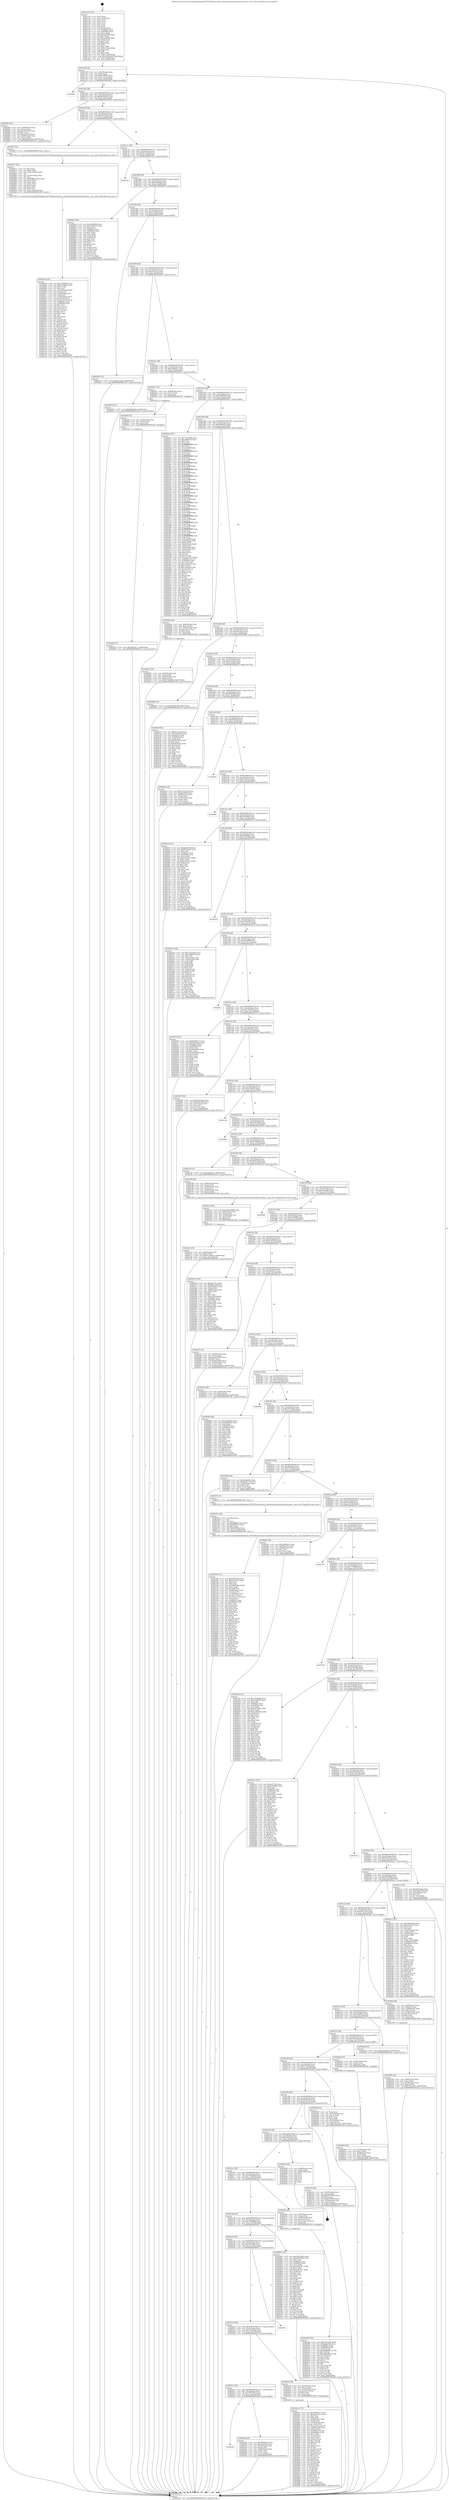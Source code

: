 digraph "0x401c20" {
  label = "0x401c20 (/mnt/c/Users/mathe/Desktop/tcc/POCII/binaries/extr_linuxdriversnetwirelessciscoairo.c_airo_ioctl_Final-ollvm.out::main(0))"
  labelloc = "t"
  node[shape=record]

  Entry [label="",width=0.3,height=0.3,shape=circle,fillcolor=black,style=filled]
  "0x401c94" [label="{
     0x401c94 [32]\l
     | [instrs]\l
     &nbsp;&nbsp;0x401c94 \<+6\>: mov -0xb0(%rbp),%eax\l
     &nbsp;&nbsp;0x401c9a \<+2\>: mov %eax,%ecx\l
     &nbsp;&nbsp;0x401c9c \<+6\>: sub $0x8019f097,%ecx\l
     &nbsp;&nbsp;0x401ca2 \<+6\>: mov %eax,-0xc4(%rbp)\l
     &nbsp;&nbsp;0x401ca8 \<+6\>: mov %ecx,-0xc8(%rbp)\l
     &nbsp;&nbsp;0x401cae \<+6\>: je 0000000000402fb3 \<main+0x1393\>\l
  }"]
  "0x402fb3" [label="{
     0x402fb3\l
  }", style=dashed]
  "0x401cb4" [label="{
     0x401cb4 [28]\l
     | [instrs]\l
     &nbsp;&nbsp;0x401cb4 \<+5\>: jmp 0000000000401cb9 \<main+0x99\>\l
     &nbsp;&nbsp;0x401cb9 \<+6\>: mov -0xc4(%rbp),%eax\l
     &nbsp;&nbsp;0x401cbf \<+5\>: sub $0x8b05ba02,%eax\l
     &nbsp;&nbsp;0x401cc4 \<+6\>: mov %eax,-0xcc(%rbp)\l
     &nbsp;&nbsp;0x401cca \<+6\>: je 0000000000402843 \<main+0xc23\>\l
  }"]
  Exit [label="",width=0.3,height=0.3,shape=circle,fillcolor=black,style=filled,peripheries=2]
  "0x402843" [label="{
     0x402843 [42]\l
     | [instrs]\l
     &nbsp;&nbsp;0x402843 \<+4\>: mov -0x68(%rbp),%rax\l
     &nbsp;&nbsp;0x402847 \<+2\>: mov (%rax),%ecx\l
     &nbsp;&nbsp;0x402849 \<+6\>: add $0xcfc67e40,%ecx\l
     &nbsp;&nbsp;0x40284f \<+3\>: add $0x1,%ecx\l
     &nbsp;&nbsp;0x402852 \<+6\>: sub $0xcfc67e40,%ecx\l
     &nbsp;&nbsp;0x402858 \<+4\>: mov -0x68(%rbp),%rax\l
     &nbsp;&nbsp;0x40285c \<+2\>: mov %ecx,(%rax)\l
     &nbsp;&nbsp;0x40285e \<+10\>: movl $0xb005678d,-0xb0(%rbp)\l
     &nbsp;&nbsp;0x402868 \<+5\>: jmp 0000000000403232 \<main+0x1612\>\l
  }"]
  "0x401cd0" [label="{
     0x401cd0 [28]\l
     | [instrs]\l
     &nbsp;&nbsp;0x401cd0 \<+5\>: jmp 0000000000401cd5 \<main+0xb5\>\l
     &nbsp;&nbsp;0x401cd5 \<+6\>: mov -0xc4(%rbp),%eax\l
     &nbsp;&nbsp;0x401cdb \<+5\>: sub $0x978128cf,%eax\l
     &nbsp;&nbsp;0x401ce0 \<+6\>: mov %eax,-0xd0(%rbp)\l
     &nbsp;&nbsp;0x401ce6 \<+6\>: je 0000000000402b72 \<main+0xf52\>\l
  }"]
  "0x402f3f" [label="{
     0x402f3f [15]\l
     | [instrs]\l
     &nbsp;&nbsp;0x402f3f \<+10\>: movl $0xe4b2dc7c,-0xb0(%rbp)\l
     &nbsp;&nbsp;0x402f49 \<+5\>: jmp 0000000000403232 \<main+0x1612\>\l
  }"]
  "0x402b72" [label="{
     0x402b72 [5]\l
     | [instrs]\l
     &nbsp;&nbsp;0x402b72 \<+5\>: call 0000000000401160 \<next_i\>\l
     | [calls]\l
     &nbsp;&nbsp;0x401160 \{1\} (/mnt/c/Users/mathe/Desktop/tcc/POCII/binaries/extr_linuxdriversnetwirelessciscoairo.c_airo_ioctl_Final-ollvm.out::next_i)\l
  }"]
  "0x401cec" [label="{
     0x401cec [28]\l
     | [instrs]\l
     &nbsp;&nbsp;0x401cec \<+5\>: jmp 0000000000401cf1 \<main+0xd1\>\l
     &nbsp;&nbsp;0x401cf1 \<+6\>: mov -0xc4(%rbp),%eax\l
     &nbsp;&nbsp;0x401cf7 \<+5\>: sub $0x9e27e32d,%eax\l
     &nbsp;&nbsp;0x401cfc \<+6\>: mov %eax,-0xd4(%rbp)\l
     &nbsp;&nbsp;0x401d02 \<+6\>: je 00000000004031fa \<main+0x15da\>\l
  }"]
  "0x402f30" [label="{
     0x402f30 [15]\l
     | [instrs]\l
     &nbsp;&nbsp;0x402f30 \<+4\>: mov -0x58(%rbp),%rax\l
     &nbsp;&nbsp;0x402f34 \<+3\>: mov (%rax),%rax\l
     &nbsp;&nbsp;0x402f37 \<+3\>: mov %rax,%rdi\l
     &nbsp;&nbsp;0x402f3a \<+5\>: call 0000000000401030 \<free@plt\>\l
     | [calls]\l
     &nbsp;&nbsp;0x401030 \{1\} (unknown)\l
  }"]
  "0x4031fa" [label="{
     0x4031fa\l
  }", style=dashed]
  "0x401d08" [label="{
     0x401d08 [28]\l
     | [instrs]\l
     &nbsp;&nbsp;0x401d08 \<+5\>: jmp 0000000000401d0d \<main+0xed\>\l
     &nbsp;&nbsp;0x401d0d \<+6\>: mov -0xc4(%rbp),%eax\l
     &nbsp;&nbsp;0x401d13 \<+5\>: sub $0x9eb08cbc,%eax\l
     &nbsp;&nbsp;0x401d18 \<+6\>: mov %eax,-0xd8(%rbp)\l
     &nbsp;&nbsp;0x401d1e \<+6\>: je 00000000004028c3 \<main+0xca3\>\l
  }"]
  "0x402e84" [label="{
     0x402e84 [100]\l
     | [instrs]\l
     &nbsp;&nbsp;0x402e84 \<+5\>: mov $0x9e27e32d,%edx\l
     &nbsp;&nbsp;0x402e89 \<+5\>: mov $0x5a2dd55e,%esi\l
     &nbsp;&nbsp;0x402e8e \<+8\>: mov 0x40605c,%r8d\l
     &nbsp;&nbsp;0x402e96 \<+8\>: mov 0x406064,%r9d\l
     &nbsp;&nbsp;0x402e9e \<+3\>: mov %r8d,%r10d\l
     &nbsp;&nbsp;0x402ea1 \<+7\>: add $0xab88b09e,%r10d\l
     &nbsp;&nbsp;0x402ea8 \<+4\>: sub $0x1,%r10d\l
     &nbsp;&nbsp;0x402eac \<+7\>: sub $0xab88b09e,%r10d\l
     &nbsp;&nbsp;0x402eb3 \<+4\>: imul %r10d,%r8d\l
     &nbsp;&nbsp;0x402eb7 \<+4\>: and $0x1,%r8d\l
     &nbsp;&nbsp;0x402ebb \<+4\>: cmp $0x0,%r8d\l
     &nbsp;&nbsp;0x402ebf \<+4\>: sete %r11b\l
     &nbsp;&nbsp;0x402ec3 \<+4\>: cmp $0xa,%r9d\l
     &nbsp;&nbsp;0x402ec7 \<+3\>: setl %bl\l
     &nbsp;&nbsp;0x402eca \<+3\>: mov %r11b,%r14b\l
     &nbsp;&nbsp;0x402ecd \<+3\>: and %bl,%r14b\l
     &nbsp;&nbsp;0x402ed0 \<+3\>: xor %bl,%r11b\l
     &nbsp;&nbsp;0x402ed3 \<+3\>: or %r11b,%r14b\l
     &nbsp;&nbsp;0x402ed6 \<+4\>: test $0x1,%r14b\l
     &nbsp;&nbsp;0x402eda \<+3\>: cmovne %esi,%edx\l
     &nbsp;&nbsp;0x402edd \<+6\>: mov %edx,-0xb0(%rbp)\l
     &nbsp;&nbsp;0x402ee3 \<+5\>: jmp 0000000000403232 \<main+0x1612\>\l
  }"]
  "0x4028c3" [label="{
     0x4028c3 [86]\l
     | [instrs]\l
     &nbsp;&nbsp;0x4028c3 \<+5\>: mov $0xcddb6f24,%eax\l
     &nbsp;&nbsp;0x4028c8 \<+5\>: mov $0xa14a3bd3,%ecx\l
     &nbsp;&nbsp;0x4028cd \<+2\>: xor %edx,%edx\l
     &nbsp;&nbsp;0x4028cf \<+7\>: mov 0x40605c,%esi\l
     &nbsp;&nbsp;0x4028d6 \<+7\>: mov 0x406064,%edi\l
     &nbsp;&nbsp;0x4028dd \<+3\>: sub $0x1,%edx\l
     &nbsp;&nbsp;0x4028e0 \<+3\>: mov %esi,%r8d\l
     &nbsp;&nbsp;0x4028e3 \<+3\>: add %edx,%r8d\l
     &nbsp;&nbsp;0x4028e6 \<+4\>: imul %r8d,%esi\l
     &nbsp;&nbsp;0x4028ea \<+3\>: and $0x1,%esi\l
     &nbsp;&nbsp;0x4028ed \<+3\>: cmp $0x0,%esi\l
     &nbsp;&nbsp;0x4028f0 \<+4\>: sete %r9b\l
     &nbsp;&nbsp;0x4028f4 \<+3\>: cmp $0xa,%edi\l
     &nbsp;&nbsp;0x4028f7 \<+4\>: setl %r10b\l
     &nbsp;&nbsp;0x4028fb \<+3\>: mov %r9b,%r11b\l
     &nbsp;&nbsp;0x4028fe \<+3\>: and %r10b,%r11b\l
     &nbsp;&nbsp;0x402901 \<+3\>: xor %r10b,%r9b\l
     &nbsp;&nbsp;0x402904 \<+3\>: or %r9b,%r11b\l
     &nbsp;&nbsp;0x402907 \<+4\>: test $0x1,%r11b\l
     &nbsp;&nbsp;0x40290b \<+3\>: cmovne %ecx,%eax\l
     &nbsp;&nbsp;0x40290e \<+6\>: mov %eax,-0xb0(%rbp)\l
     &nbsp;&nbsp;0x402914 \<+5\>: jmp 0000000000403232 \<main+0x1612\>\l
  }"]
  "0x401d24" [label="{
     0x401d24 [28]\l
     | [instrs]\l
     &nbsp;&nbsp;0x401d24 \<+5\>: jmp 0000000000401d29 \<main+0x109\>\l
     &nbsp;&nbsp;0x401d29 \<+6\>: mov -0xc4(%rbp),%eax\l
     &nbsp;&nbsp;0x401d2f \<+5\>: sub $0xa14a3bd3,%eax\l
     &nbsp;&nbsp;0x401d34 \<+6\>: mov %eax,-0xdc(%rbp)\l
     &nbsp;&nbsp;0x401d3a \<+6\>: je 0000000000402919 \<main+0xcf9\>\l
  }"]
  "0x402cc2" [label="{
     0x402cc2 [31]\l
     | [instrs]\l
     &nbsp;&nbsp;0x402cc2 \<+4\>: mov -0x40(%rbp),%rdi\l
     &nbsp;&nbsp;0x402cc6 \<+6\>: movl $0x0,(%rdi)\l
     &nbsp;&nbsp;0x402ccc \<+10\>: movl $0x2cc4b232,-0xb0(%rbp)\l
     &nbsp;&nbsp;0x402cd6 \<+6\>: mov %eax,-0x1a4(%rbp)\l
     &nbsp;&nbsp;0x402cdc \<+5\>: jmp 0000000000403232 \<main+0x1612\>\l
  }"]
  "0x402919" [label="{
     0x402919 [15]\l
     | [instrs]\l
     &nbsp;&nbsp;0x402919 \<+10\>: movl $0x5cf7a0a9,-0xb0(%rbp)\l
     &nbsp;&nbsp;0x402923 \<+5\>: jmp 0000000000403232 \<main+0x1612\>\l
  }"]
  "0x401d40" [label="{
     0x401d40 [28]\l
     | [instrs]\l
     &nbsp;&nbsp;0x401d40 \<+5\>: jmp 0000000000401d45 \<main+0x125\>\l
     &nbsp;&nbsp;0x401d45 \<+6\>: mov -0xc4(%rbp),%eax\l
     &nbsp;&nbsp;0x401d4b \<+5\>: sub $0xa21fa31d,%eax\l
     &nbsp;&nbsp;0x401d50 \<+6\>: mov %eax,-0xe0(%rbp)\l
     &nbsp;&nbsp;0x401d56 \<+6\>: je 0000000000402834 \<main+0xc14\>\l
  }"]
  "0x402ca5" [label="{
     0x402ca5 [29]\l
     | [instrs]\l
     &nbsp;&nbsp;0x402ca5 \<+10\>: movabs $0x4040b6,%rdi\l
     &nbsp;&nbsp;0x402caf \<+4\>: mov -0x48(%rbp),%rsi\l
     &nbsp;&nbsp;0x402cb3 \<+2\>: mov %eax,(%rsi)\l
     &nbsp;&nbsp;0x402cb5 \<+4\>: mov -0x48(%rbp),%rsi\l
     &nbsp;&nbsp;0x402cb9 \<+2\>: mov (%rsi),%esi\l
     &nbsp;&nbsp;0x402cbb \<+2\>: mov $0x0,%al\l
     &nbsp;&nbsp;0x402cbd \<+5\>: call 0000000000401040 \<printf@plt\>\l
     | [calls]\l
     &nbsp;&nbsp;0x401040 \{1\} (unknown)\l
  }"]
  "0x402834" [label="{
     0x402834 [15]\l
     | [instrs]\l
     &nbsp;&nbsp;0x402834 \<+10\>: movl $0x8b05ba02,-0xb0(%rbp)\l
     &nbsp;&nbsp;0x40283e \<+5\>: jmp 0000000000403232 \<main+0x1612\>\l
  }"]
  "0x401d5c" [label="{
     0x401d5c [28]\l
     | [instrs]\l
     &nbsp;&nbsp;0x401d5c \<+5\>: jmp 0000000000401d61 \<main+0x141\>\l
     &nbsp;&nbsp;0x401d61 \<+6\>: mov -0xc4(%rbp),%eax\l
     &nbsp;&nbsp;0x401d67 \<+5\>: sub $0xa2209ea1,%eax\l
     &nbsp;&nbsp;0x401d6c \<+6\>: mov %eax,-0xe4(%rbp)\l
     &nbsp;&nbsp;0x401d72 \<+6\>: je 0000000000402f21 \<main+0x1301\>\l
  }"]
  "0x402bab" [label="{
     0x402bab [165]\l
     | [instrs]\l
     &nbsp;&nbsp;0x402bab \<+5\>: mov $0x1759f48d,%ecx\l
     &nbsp;&nbsp;0x402bb0 \<+5\>: mov $0xd370f52b,%edx\l
     &nbsp;&nbsp;0x402bb5 \<+3\>: mov $0x1,%r8b\l
     &nbsp;&nbsp;0x402bb8 \<+2\>: xor %esi,%esi\l
     &nbsp;&nbsp;0x402bba \<+6\>: mov -0x1a0(%rbp),%edi\l
     &nbsp;&nbsp;0x402bc0 \<+3\>: imul %eax,%edi\l
     &nbsp;&nbsp;0x402bc3 \<+4\>: mov -0x58(%rbp),%r9\l
     &nbsp;&nbsp;0x402bc7 \<+3\>: mov (%r9),%r9\l
     &nbsp;&nbsp;0x402bca \<+4\>: mov -0x50(%rbp),%r10\l
     &nbsp;&nbsp;0x402bce \<+3\>: movslq (%r10),%r10\l
     &nbsp;&nbsp;0x402bd1 \<+4\>: mov %edi,(%r9,%r10,4)\l
     &nbsp;&nbsp;0x402bd5 \<+7\>: mov 0x40605c,%eax\l
     &nbsp;&nbsp;0x402bdc \<+7\>: mov 0x406064,%edi\l
     &nbsp;&nbsp;0x402be3 \<+3\>: sub $0x1,%esi\l
     &nbsp;&nbsp;0x402be6 \<+3\>: mov %eax,%r11d\l
     &nbsp;&nbsp;0x402be9 \<+3\>: add %esi,%r11d\l
     &nbsp;&nbsp;0x402bec \<+4\>: imul %r11d,%eax\l
     &nbsp;&nbsp;0x402bf0 \<+3\>: and $0x1,%eax\l
     &nbsp;&nbsp;0x402bf3 \<+3\>: cmp $0x0,%eax\l
     &nbsp;&nbsp;0x402bf6 \<+3\>: sete %bl\l
     &nbsp;&nbsp;0x402bf9 \<+3\>: cmp $0xa,%edi\l
     &nbsp;&nbsp;0x402bfc \<+4\>: setl %r14b\l
     &nbsp;&nbsp;0x402c00 \<+3\>: mov %bl,%r15b\l
     &nbsp;&nbsp;0x402c03 \<+4\>: xor $0xff,%r15b\l
     &nbsp;&nbsp;0x402c07 \<+3\>: mov %r14b,%r12b\l
     &nbsp;&nbsp;0x402c0a \<+4\>: xor $0xff,%r12b\l
     &nbsp;&nbsp;0x402c0e \<+4\>: xor $0x1,%r8b\l
     &nbsp;&nbsp;0x402c12 \<+3\>: mov %r15b,%r13b\l
     &nbsp;&nbsp;0x402c15 \<+4\>: and $0xff,%r13b\l
     &nbsp;&nbsp;0x402c19 \<+3\>: and %r8b,%bl\l
     &nbsp;&nbsp;0x402c1c \<+3\>: mov %r12b,%al\l
     &nbsp;&nbsp;0x402c1f \<+2\>: and $0xff,%al\l
     &nbsp;&nbsp;0x402c21 \<+3\>: and %r8b,%r14b\l
     &nbsp;&nbsp;0x402c24 \<+3\>: or %bl,%r13b\l
     &nbsp;&nbsp;0x402c27 \<+3\>: or %r14b,%al\l
     &nbsp;&nbsp;0x402c2a \<+3\>: xor %al,%r13b\l
     &nbsp;&nbsp;0x402c2d \<+3\>: or %r12b,%r15b\l
     &nbsp;&nbsp;0x402c30 \<+4\>: xor $0xff,%r15b\l
     &nbsp;&nbsp;0x402c34 \<+4\>: or $0x1,%r8b\l
     &nbsp;&nbsp;0x402c38 \<+3\>: and %r8b,%r15b\l
     &nbsp;&nbsp;0x402c3b \<+3\>: or %r15b,%r13b\l
     &nbsp;&nbsp;0x402c3e \<+4\>: test $0x1,%r13b\l
     &nbsp;&nbsp;0x402c42 \<+3\>: cmovne %edx,%ecx\l
     &nbsp;&nbsp;0x402c45 \<+6\>: mov %ecx,-0xb0(%rbp)\l
     &nbsp;&nbsp;0x402c4b \<+5\>: jmp 0000000000403232 \<main+0x1612\>\l
  }"]
  "0x402f21" [label="{
     0x402f21 [15]\l
     | [instrs]\l
     &nbsp;&nbsp;0x402f21 \<+4\>: mov -0x80(%rbp),%rax\l
     &nbsp;&nbsp;0x402f25 \<+3\>: mov (%rax),%rax\l
     &nbsp;&nbsp;0x402f28 \<+3\>: mov %rax,%rdi\l
     &nbsp;&nbsp;0x402f2b \<+5\>: call 0000000000401030 \<free@plt\>\l
     | [calls]\l
     &nbsp;&nbsp;0x401030 \{1\} (unknown)\l
  }"]
  "0x401d78" [label="{
     0x401d78 [28]\l
     | [instrs]\l
     &nbsp;&nbsp;0x401d78 \<+5\>: jmp 0000000000401d7d \<main+0x15d\>\l
     &nbsp;&nbsp;0x401d7d \<+6\>: mov -0xc4(%rbp),%eax\l
     &nbsp;&nbsp;0x401d83 \<+5\>: sub $0xa508f576,%eax\l
     &nbsp;&nbsp;0x401d88 \<+6\>: mov %eax,-0xe8(%rbp)\l
     &nbsp;&nbsp;0x401d8e \<+6\>: je 00000000004022bc \<main+0x69c\>\l
  }"]
  "0x402b77" [label="{
     0x402b77 [52]\l
     | [instrs]\l
     &nbsp;&nbsp;0x402b77 \<+2\>: xor %ecx,%ecx\l
     &nbsp;&nbsp;0x402b79 \<+5\>: mov $0x2,%edx\l
     &nbsp;&nbsp;0x402b7e \<+6\>: mov %edx,-0x19c(%rbp)\l
     &nbsp;&nbsp;0x402b84 \<+1\>: cltd\l
     &nbsp;&nbsp;0x402b85 \<+6\>: mov -0x19c(%rbp),%esi\l
     &nbsp;&nbsp;0x402b8b \<+2\>: idiv %esi\l
     &nbsp;&nbsp;0x402b8d \<+6\>: imul $0xfffffffe,%edx,%edx\l
     &nbsp;&nbsp;0x402b93 \<+2\>: mov %ecx,%edi\l
     &nbsp;&nbsp;0x402b95 \<+2\>: sub %edx,%edi\l
     &nbsp;&nbsp;0x402b97 \<+2\>: mov %ecx,%edx\l
     &nbsp;&nbsp;0x402b99 \<+3\>: sub $0x1,%edx\l
     &nbsp;&nbsp;0x402b9c \<+2\>: add %edx,%edi\l
     &nbsp;&nbsp;0x402b9e \<+2\>: sub %edi,%ecx\l
     &nbsp;&nbsp;0x402ba0 \<+6\>: mov %ecx,-0x1a0(%rbp)\l
     &nbsp;&nbsp;0x402ba6 \<+5\>: call 0000000000401160 \<next_i\>\l
     | [calls]\l
     &nbsp;&nbsp;0x401160 \{1\} (/mnt/c/Users/mathe/Desktop/tcc/POCII/binaries/extr_linuxdriversnetwirelessciscoairo.c_airo_ioctl_Final-ollvm.out::next_i)\l
  }"]
  "0x4022bc" [label="{
     0x4022bc [427]\l
     | [instrs]\l
     &nbsp;&nbsp;0x4022bc \<+5\>: mov $0x7332c6d4,%eax\l
     &nbsp;&nbsp;0x4022c1 \<+5\>: mov $0xcd687cf2,%ecx\l
     &nbsp;&nbsp;0x4022c6 \<+2\>: mov $0x1,%dl\l
     &nbsp;&nbsp;0x4022c8 \<+3\>: mov %rsp,%rsi\l
     &nbsp;&nbsp;0x4022cb \<+4\>: add $0xfffffffffffffff0,%rsi\l
     &nbsp;&nbsp;0x4022cf \<+3\>: mov %rsi,%rsp\l
     &nbsp;&nbsp;0x4022d2 \<+7\>: mov %rsi,-0xa8(%rbp)\l
     &nbsp;&nbsp;0x4022d9 \<+3\>: mov %rsp,%rsi\l
     &nbsp;&nbsp;0x4022dc \<+4\>: add $0xfffffffffffffff0,%rsi\l
     &nbsp;&nbsp;0x4022e0 \<+3\>: mov %rsi,%rsp\l
     &nbsp;&nbsp;0x4022e3 \<+3\>: mov %rsp,%rdi\l
     &nbsp;&nbsp;0x4022e6 \<+4\>: add $0xfffffffffffffff0,%rdi\l
     &nbsp;&nbsp;0x4022ea \<+3\>: mov %rdi,%rsp\l
     &nbsp;&nbsp;0x4022ed \<+7\>: mov %rdi,-0xa0(%rbp)\l
     &nbsp;&nbsp;0x4022f4 \<+3\>: mov %rsp,%rdi\l
     &nbsp;&nbsp;0x4022f7 \<+4\>: add $0xfffffffffffffff0,%rdi\l
     &nbsp;&nbsp;0x4022fb \<+3\>: mov %rdi,%rsp\l
     &nbsp;&nbsp;0x4022fe \<+7\>: mov %rdi,-0x98(%rbp)\l
     &nbsp;&nbsp;0x402305 \<+3\>: mov %rsp,%rdi\l
     &nbsp;&nbsp;0x402308 \<+4\>: add $0xfffffffffffffff0,%rdi\l
     &nbsp;&nbsp;0x40230c \<+3\>: mov %rdi,%rsp\l
     &nbsp;&nbsp;0x40230f \<+7\>: mov %rdi,-0x90(%rbp)\l
     &nbsp;&nbsp;0x402316 \<+3\>: mov %rsp,%rdi\l
     &nbsp;&nbsp;0x402319 \<+4\>: add $0xfffffffffffffff0,%rdi\l
     &nbsp;&nbsp;0x40231d \<+3\>: mov %rdi,%rsp\l
     &nbsp;&nbsp;0x402320 \<+7\>: mov %rdi,-0x88(%rbp)\l
     &nbsp;&nbsp;0x402327 \<+3\>: mov %rsp,%rdi\l
     &nbsp;&nbsp;0x40232a \<+4\>: add $0xfffffffffffffff0,%rdi\l
     &nbsp;&nbsp;0x40232e \<+3\>: mov %rdi,%rsp\l
     &nbsp;&nbsp;0x402331 \<+4\>: mov %rdi,-0x80(%rbp)\l
     &nbsp;&nbsp;0x402335 \<+3\>: mov %rsp,%rdi\l
     &nbsp;&nbsp;0x402338 \<+4\>: add $0xfffffffffffffff0,%rdi\l
     &nbsp;&nbsp;0x40233c \<+3\>: mov %rdi,%rsp\l
     &nbsp;&nbsp;0x40233f \<+4\>: mov %rdi,-0x78(%rbp)\l
     &nbsp;&nbsp;0x402343 \<+3\>: mov %rsp,%rdi\l
     &nbsp;&nbsp;0x402346 \<+4\>: add $0xfffffffffffffff0,%rdi\l
     &nbsp;&nbsp;0x40234a \<+3\>: mov %rdi,%rsp\l
     &nbsp;&nbsp;0x40234d \<+4\>: mov %rdi,-0x70(%rbp)\l
     &nbsp;&nbsp;0x402351 \<+3\>: mov %rsp,%rdi\l
     &nbsp;&nbsp;0x402354 \<+4\>: add $0xfffffffffffffff0,%rdi\l
     &nbsp;&nbsp;0x402358 \<+3\>: mov %rdi,%rsp\l
     &nbsp;&nbsp;0x40235b \<+4\>: mov %rdi,-0x68(%rbp)\l
     &nbsp;&nbsp;0x40235f \<+3\>: mov %rsp,%rdi\l
     &nbsp;&nbsp;0x402362 \<+4\>: add $0xfffffffffffffff0,%rdi\l
     &nbsp;&nbsp;0x402366 \<+3\>: mov %rdi,%rsp\l
     &nbsp;&nbsp;0x402369 \<+4\>: mov %rdi,-0x60(%rbp)\l
     &nbsp;&nbsp;0x40236d \<+3\>: mov %rsp,%rdi\l
     &nbsp;&nbsp;0x402370 \<+4\>: add $0xfffffffffffffff0,%rdi\l
     &nbsp;&nbsp;0x402374 \<+3\>: mov %rdi,%rsp\l
     &nbsp;&nbsp;0x402377 \<+4\>: mov %rdi,-0x58(%rbp)\l
     &nbsp;&nbsp;0x40237b \<+3\>: mov %rsp,%rdi\l
     &nbsp;&nbsp;0x40237e \<+4\>: add $0xfffffffffffffff0,%rdi\l
     &nbsp;&nbsp;0x402382 \<+3\>: mov %rdi,%rsp\l
     &nbsp;&nbsp;0x402385 \<+4\>: mov %rdi,-0x50(%rbp)\l
     &nbsp;&nbsp;0x402389 \<+3\>: mov %rsp,%rdi\l
     &nbsp;&nbsp;0x40238c \<+4\>: add $0xfffffffffffffff0,%rdi\l
     &nbsp;&nbsp;0x402390 \<+3\>: mov %rdi,%rsp\l
     &nbsp;&nbsp;0x402393 \<+4\>: mov %rdi,-0x48(%rbp)\l
     &nbsp;&nbsp;0x402397 \<+3\>: mov %rsp,%rdi\l
     &nbsp;&nbsp;0x40239a \<+4\>: add $0xfffffffffffffff0,%rdi\l
     &nbsp;&nbsp;0x40239e \<+3\>: mov %rdi,%rsp\l
     &nbsp;&nbsp;0x4023a1 \<+4\>: mov %rdi,-0x40(%rbp)\l
     &nbsp;&nbsp;0x4023a5 \<+7\>: mov -0xa8(%rbp),%rdi\l
     &nbsp;&nbsp;0x4023ac \<+6\>: movl $0x0,(%rdi)\l
     &nbsp;&nbsp;0x4023b2 \<+7\>: mov -0xb4(%rbp),%r8d\l
     &nbsp;&nbsp;0x4023b9 \<+3\>: mov %r8d,(%rsi)\l
     &nbsp;&nbsp;0x4023bc \<+7\>: mov -0xa0(%rbp),%rdi\l
     &nbsp;&nbsp;0x4023c3 \<+7\>: mov -0xc0(%rbp),%r9\l
     &nbsp;&nbsp;0x4023ca \<+3\>: mov %r9,(%rdi)\l
     &nbsp;&nbsp;0x4023cd \<+3\>: cmpl $0x2,(%rsi)\l
     &nbsp;&nbsp;0x4023d0 \<+4\>: setne %r10b\l
     &nbsp;&nbsp;0x4023d4 \<+4\>: and $0x1,%r10b\l
     &nbsp;&nbsp;0x4023d8 \<+4\>: mov %r10b,-0x31(%rbp)\l
     &nbsp;&nbsp;0x4023dc \<+8\>: mov 0x40605c,%r11d\l
     &nbsp;&nbsp;0x4023e4 \<+7\>: mov 0x406064,%ebx\l
     &nbsp;&nbsp;0x4023eb \<+3\>: mov %r11d,%r14d\l
     &nbsp;&nbsp;0x4023ee \<+7\>: add $0xcc58aef,%r14d\l
     &nbsp;&nbsp;0x4023f5 \<+4\>: sub $0x1,%r14d\l
     &nbsp;&nbsp;0x4023f9 \<+7\>: sub $0xcc58aef,%r14d\l
     &nbsp;&nbsp;0x402400 \<+4\>: imul %r14d,%r11d\l
     &nbsp;&nbsp;0x402404 \<+4\>: and $0x1,%r11d\l
     &nbsp;&nbsp;0x402408 \<+4\>: cmp $0x0,%r11d\l
     &nbsp;&nbsp;0x40240c \<+4\>: sete %r10b\l
     &nbsp;&nbsp;0x402410 \<+3\>: cmp $0xa,%ebx\l
     &nbsp;&nbsp;0x402413 \<+4\>: setl %r15b\l
     &nbsp;&nbsp;0x402417 \<+3\>: mov %r10b,%r12b\l
     &nbsp;&nbsp;0x40241a \<+4\>: xor $0xff,%r12b\l
     &nbsp;&nbsp;0x40241e \<+3\>: mov %r15b,%r13b\l
     &nbsp;&nbsp;0x402421 \<+4\>: xor $0xff,%r13b\l
     &nbsp;&nbsp;0x402425 \<+3\>: xor $0x0,%dl\l
     &nbsp;&nbsp;0x402428 \<+3\>: mov %r12b,%sil\l
     &nbsp;&nbsp;0x40242b \<+4\>: and $0x0,%sil\l
     &nbsp;&nbsp;0x40242f \<+3\>: and %dl,%r10b\l
     &nbsp;&nbsp;0x402432 \<+3\>: mov %r13b,%dil\l
     &nbsp;&nbsp;0x402435 \<+4\>: and $0x0,%dil\l
     &nbsp;&nbsp;0x402439 \<+3\>: and %dl,%r15b\l
     &nbsp;&nbsp;0x40243c \<+3\>: or %r10b,%sil\l
     &nbsp;&nbsp;0x40243f \<+3\>: or %r15b,%dil\l
     &nbsp;&nbsp;0x402442 \<+3\>: xor %dil,%sil\l
     &nbsp;&nbsp;0x402445 \<+3\>: or %r13b,%r12b\l
     &nbsp;&nbsp;0x402448 \<+4\>: xor $0xff,%r12b\l
     &nbsp;&nbsp;0x40244c \<+3\>: or $0x0,%dl\l
     &nbsp;&nbsp;0x40244f \<+3\>: and %dl,%r12b\l
     &nbsp;&nbsp;0x402452 \<+3\>: or %r12b,%sil\l
     &nbsp;&nbsp;0x402455 \<+4\>: test $0x1,%sil\l
     &nbsp;&nbsp;0x402459 \<+3\>: cmovne %ecx,%eax\l
     &nbsp;&nbsp;0x40245c \<+6\>: mov %eax,-0xb0(%rbp)\l
     &nbsp;&nbsp;0x402462 \<+5\>: jmp 0000000000403232 \<main+0x1612\>\l
  }"]
  "0x401d94" [label="{
     0x401d94 [28]\l
     | [instrs]\l
     &nbsp;&nbsp;0x401d94 \<+5\>: jmp 0000000000401d99 \<main+0x179\>\l
     &nbsp;&nbsp;0x401d99 \<+6\>: mov -0xc4(%rbp),%eax\l
     &nbsp;&nbsp;0x401d9f \<+5\>: sub $0xa6894e4e,%eax\l
     &nbsp;&nbsp;0x401da4 \<+6\>: mov %eax,-0xec(%rbp)\l
     &nbsp;&nbsp;0x401daa \<+6\>: je 000000000040294a \<main+0xd2a\>\l
  }"]
  "0x402967" [label="{
     0x402967 [32]\l
     | [instrs]\l
     &nbsp;&nbsp;0x402967 \<+4\>: mov -0x58(%rbp),%rdi\l
     &nbsp;&nbsp;0x40296b \<+3\>: mov %rax,(%rdi)\l
     &nbsp;&nbsp;0x40296e \<+4\>: mov -0x50(%rbp),%rax\l
     &nbsp;&nbsp;0x402972 \<+6\>: movl $0x0,(%rax)\l
     &nbsp;&nbsp;0x402978 \<+10\>: movl $0x71bbd9b6,-0xb0(%rbp)\l
     &nbsp;&nbsp;0x402982 \<+5\>: jmp 0000000000403232 \<main+0x1612\>\l
  }"]
  "0x40294a" [label="{
     0x40294a [29]\l
     | [instrs]\l
     &nbsp;&nbsp;0x40294a \<+4\>: mov -0x60(%rbp),%rax\l
     &nbsp;&nbsp;0x40294e \<+6\>: movl $0x1,(%rax)\l
     &nbsp;&nbsp;0x402954 \<+4\>: mov -0x60(%rbp),%rax\l
     &nbsp;&nbsp;0x402958 \<+3\>: movslq (%rax),%rax\l
     &nbsp;&nbsp;0x40295b \<+4\>: shl $0x2,%rax\l
     &nbsp;&nbsp;0x40295f \<+3\>: mov %rax,%rdi\l
     &nbsp;&nbsp;0x402962 \<+5\>: call 0000000000401050 \<malloc@plt\>\l
     | [calls]\l
     &nbsp;&nbsp;0x401050 \{1\} (unknown)\l
  }"]
  "0x401db0" [label="{
     0x401db0 [28]\l
     | [instrs]\l
     &nbsp;&nbsp;0x401db0 \<+5\>: jmp 0000000000401db5 \<main+0x195\>\l
     &nbsp;&nbsp;0x401db5 \<+6\>: mov -0xc4(%rbp),%eax\l
     &nbsp;&nbsp;0x401dbb \<+5\>: sub $0xadd12e5a,%eax\l
     &nbsp;&nbsp;0x401dc0 \<+6\>: mov %eax,-0xf0(%rbp)\l
     &nbsp;&nbsp;0x401dc6 \<+6\>: je 0000000000402696 \<main+0xa76\>\l
  }"]
  "0x402789" [label="{
     0x402789 [171]\l
     | [instrs]\l
     &nbsp;&nbsp;0x402789 \<+5\>: mov $0xb40451bf,%ecx\l
     &nbsp;&nbsp;0x40278e \<+5\>: mov $0xa21fa31d,%edx\l
     &nbsp;&nbsp;0x402793 \<+3\>: mov $0x1,%sil\l
     &nbsp;&nbsp;0x402796 \<+2\>: xor %edi,%edi\l
     &nbsp;&nbsp;0x402798 \<+7\>: mov -0x198(%rbp),%r8d\l
     &nbsp;&nbsp;0x40279f \<+4\>: imul %eax,%r8d\l
     &nbsp;&nbsp;0x4027a3 \<+3\>: movslq %r8d,%r9\l
     &nbsp;&nbsp;0x4027a6 \<+4\>: mov -0x80(%rbp),%r10\l
     &nbsp;&nbsp;0x4027aa \<+3\>: mov (%r10),%r10\l
     &nbsp;&nbsp;0x4027ad \<+4\>: mov -0x78(%rbp),%r11\l
     &nbsp;&nbsp;0x4027b1 \<+3\>: movslq (%r11),%r11\l
     &nbsp;&nbsp;0x4027b4 \<+4\>: mov (%r10,%r11,8),%r10\l
     &nbsp;&nbsp;0x4027b8 \<+3\>: mov %r9,(%r10)\l
     &nbsp;&nbsp;0x4027bb \<+7\>: mov 0x40605c,%eax\l
     &nbsp;&nbsp;0x4027c2 \<+8\>: mov 0x406064,%r8d\l
     &nbsp;&nbsp;0x4027ca \<+3\>: sub $0x1,%edi\l
     &nbsp;&nbsp;0x4027cd \<+2\>: mov %eax,%ebx\l
     &nbsp;&nbsp;0x4027cf \<+2\>: add %edi,%ebx\l
     &nbsp;&nbsp;0x4027d1 \<+3\>: imul %ebx,%eax\l
     &nbsp;&nbsp;0x4027d4 \<+3\>: and $0x1,%eax\l
     &nbsp;&nbsp;0x4027d7 \<+3\>: cmp $0x0,%eax\l
     &nbsp;&nbsp;0x4027da \<+4\>: sete %r14b\l
     &nbsp;&nbsp;0x4027de \<+4\>: cmp $0xa,%r8d\l
     &nbsp;&nbsp;0x4027e2 \<+4\>: setl %r15b\l
     &nbsp;&nbsp;0x4027e6 \<+3\>: mov %r14b,%r12b\l
     &nbsp;&nbsp;0x4027e9 \<+4\>: xor $0xff,%r12b\l
     &nbsp;&nbsp;0x4027ed \<+3\>: mov %r15b,%r13b\l
     &nbsp;&nbsp;0x4027f0 \<+4\>: xor $0xff,%r13b\l
     &nbsp;&nbsp;0x4027f4 \<+4\>: xor $0x0,%sil\l
     &nbsp;&nbsp;0x4027f8 \<+3\>: mov %r12b,%al\l
     &nbsp;&nbsp;0x4027fb \<+2\>: and $0x0,%al\l
     &nbsp;&nbsp;0x4027fd \<+3\>: and %sil,%r14b\l
     &nbsp;&nbsp;0x402800 \<+3\>: mov %r13b,%dil\l
     &nbsp;&nbsp;0x402803 \<+4\>: and $0x0,%dil\l
     &nbsp;&nbsp;0x402807 \<+3\>: and %sil,%r15b\l
     &nbsp;&nbsp;0x40280a \<+3\>: or %r14b,%al\l
     &nbsp;&nbsp;0x40280d \<+3\>: or %r15b,%dil\l
     &nbsp;&nbsp;0x402810 \<+3\>: xor %dil,%al\l
     &nbsp;&nbsp;0x402813 \<+3\>: or %r13b,%r12b\l
     &nbsp;&nbsp;0x402816 \<+4\>: xor $0xff,%r12b\l
     &nbsp;&nbsp;0x40281a \<+4\>: or $0x0,%sil\l
     &nbsp;&nbsp;0x40281e \<+3\>: and %sil,%r12b\l
     &nbsp;&nbsp;0x402821 \<+3\>: or %r12b,%al\l
     &nbsp;&nbsp;0x402824 \<+2\>: test $0x1,%al\l
     &nbsp;&nbsp;0x402826 \<+3\>: cmovne %edx,%ecx\l
     &nbsp;&nbsp;0x402829 \<+6\>: mov %ecx,-0xb0(%rbp)\l
     &nbsp;&nbsp;0x40282f \<+5\>: jmp 0000000000403232 \<main+0x1612\>\l
  }"]
  "0x402696" [label="{
     0x402696 [15]\l
     | [instrs]\l
     &nbsp;&nbsp;0x402696 \<+10\>: movl $0xb005678d,-0xb0(%rbp)\l
     &nbsp;&nbsp;0x4026a0 \<+5\>: jmp 0000000000403232 \<main+0x1612\>\l
  }"]
  "0x401dcc" [label="{
     0x401dcc [28]\l
     | [instrs]\l
     &nbsp;&nbsp;0x401dcc \<+5\>: jmp 0000000000401dd1 \<main+0x1b1\>\l
     &nbsp;&nbsp;0x401dd1 \<+6\>: mov -0xc4(%rbp),%eax\l
     &nbsp;&nbsp;0x401dd7 \<+5\>: sub $0xaf3a1433,%eax\l
     &nbsp;&nbsp;0x401ddc \<+6\>: mov %eax,-0xf4(%rbp)\l
     &nbsp;&nbsp;0x401de2 \<+6\>: je 0000000000402e0f \<main+0x11ef\>\l
  }"]
  "0x402761" [label="{
     0x402761 [40]\l
     | [instrs]\l
     &nbsp;&nbsp;0x402761 \<+5\>: mov $0x2,%ecx\l
     &nbsp;&nbsp;0x402766 \<+1\>: cltd\l
     &nbsp;&nbsp;0x402767 \<+2\>: idiv %ecx\l
     &nbsp;&nbsp;0x402769 \<+6\>: imul $0xfffffffe,%edx,%ecx\l
     &nbsp;&nbsp;0x40276f \<+6\>: sub $0xfa0850ce,%ecx\l
     &nbsp;&nbsp;0x402775 \<+3\>: add $0x1,%ecx\l
     &nbsp;&nbsp;0x402778 \<+6\>: add $0xfa0850ce,%ecx\l
     &nbsp;&nbsp;0x40277e \<+6\>: mov %ecx,-0x198(%rbp)\l
     &nbsp;&nbsp;0x402784 \<+5\>: call 0000000000401160 \<next_i\>\l
     | [calls]\l
     &nbsp;&nbsp;0x401160 \{1\} (/mnt/c/Users/mathe/Desktop/tcc/POCII/binaries/extr_linuxdriversnetwirelessciscoairo.c_airo_ioctl_Final-ollvm.out::next_i)\l
  }"]
  "0x402e0f" [label="{
     0x402e0f [91]\l
     | [instrs]\l
     &nbsp;&nbsp;0x402e0f \<+5\>: mov $0x9e27e32d,%eax\l
     &nbsp;&nbsp;0x402e14 \<+5\>: mov $0x7159d543,%ecx\l
     &nbsp;&nbsp;0x402e19 \<+7\>: mov 0x40605c,%edx\l
     &nbsp;&nbsp;0x402e20 \<+7\>: mov 0x406064,%esi\l
     &nbsp;&nbsp;0x402e27 \<+2\>: mov %edx,%edi\l
     &nbsp;&nbsp;0x402e29 \<+6\>: add $0xf4b5635c,%edi\l
     &nbsp;&nbsp;0x402e2f \<+3\>: sub $0x1,%edi\l
     &nbsp;&nbsp;0x402e32 \<+6\>: sub $0xf4b5635c,%edi\l
     &nbsp;&nbsp;0x402e38 \<+3\>: imul %edi,%edx\l
     &nbsp;&nbsp;0x402e3b \<+3\>: and $0x1,%edx\l
     &nbsp;&nbsp;0x402e3e \<+3\>: cmp $0x0,%edx\l
     &nbsp;&nbsp;0x402e41 \<+4\>: sete %r8b\l
     &nbsp;&nbsp;0x402e45 \<+3\>: cmp $0xa,%esi\l
     &nbsp;&nbsp;0x402e48 \<+4\>: setl %r9b\l
     &nbsp;&nbsp;0x402e4c \<+3\>: mov %r8b,%r10b\l
     &nbsp;&nbsp;0x402e4f \<+3\>: and %r9b,%r10b\l
     &nbsp;&nbsp;0x402e52 \<+3\>: xor %r9b,%r8b\l
     &nbsp;&nbsp;0x402e55 \<+3\>: or %r8b,%r10b\l
     &nbsp;&nbsp;0x402e58 \<+4\>: test $0x1,%r10b\l
     &nbsp;&nbsp;0x402e5c \<+3\>: cmovne %ecx,%eax\l
     &nbsp;&nbsp;0x402e5f \<+6\>: mov %eax,-0xb0(%rbp)\l
     &nbsp;&nbsp;0x402e65 \<+5\>: jmp 0000000000403232 \<main+0x1612\>\l
  }"]
  "0x401de8" [label="{
     0x401de8 [28]\l
     | [instrs]\l
     &nbsp;&nbsp;0x401de8 \<+5\>: jmp 0000000000401ded \<main+0x1cd\>\l
     &nbsp;&nbsp;0x401ded \<+6\>: mov -0xc4(%rbp),%eax\l
     &nbsp;&nbsp;0x401df3 \<+5\>: sub $0xb005678d,%eax\l
     &nbsp;&nbsp;0x401df8 \<+6\>: mov %eax,-0xf8(%rbp)\l
     &nbsp;&nbsp;0x401dfe \<+6\>: je 00000000004026a5 \<main+0xa85\>\l
  }"]
  "0x4025ea" [label="{
     0x4025ea [172]\l
     | [instrs]\l
     &nbsp;&nbsp;0x4025ea \<+5\>: mov $0xb6399c17,%ecx\l
     &nbsp;&nbsp;0x4025ef \<+5\>: mov $0xadd12e5a,%edx\l
     &nbsp;&nbsp;0x4025f4 \<+3\>: mov $0x1,%sil\l
     &nbsp;&nbsp;0x4025f7 \<+3\>: xor %r8d,%r8d\l
     &nbsp;&nbsp;0x4025fa \<+4\>: mov -0x80(%rbp),%rdi\l
     &nbsp;&nbsp;0x4025fe \<+3\>: mov (%rdi),%rdi\l
     &nbsp;&nbsp;0x402601 \<+4\>: mov -0x78(%rbp),%r9\l
     &nbsp;&nbsp;0x402605 \<+3\>: movslq (%r9),%r9\l
     &nbsp;&nbsp;0x402608 \<+4\>: mov %rax,(%rdi,%r9,8)\l
     &nbsp;&nbsp;0x40260c \<+4\>: mov -0x68(%rbp),%rax\l
     &nbsp;&nbsp;0x402610 \<+6\>: movl $0x0,(%rax)\l
     &nbsp;&nbsp;0x402616 \<+8\>: mov 0x40605c,%r10d\l
     &nbsp;&nbsp;0x40261e \<+8\>: mov 0x406064,%r11d\l
     &nbsp;&nbsp;0x402626 \<+4\>: sub $0x1,%r8d\l
     &nbsp;&nbsp;0x40262a \<+3\>: mov %r10d,%ebx\l
     &nbsp;&nbsp;0x40262d \<+3\>: add %r8d,%ebx\l
     &nbsp;&nbsp;0x402630 \<+4\>: imul %ebx,%r10d\l
     &nbsp;&nbsp;0x402634 \<+4\>: and $0x1,%r10d\l
     &nbsp;&nbsp;0x402638 \<+4\>: cmp $0x0,%r10d\l
     &nbsp;&nbsp;0x40263c \<+4\>: sete %r14b\l
     &nbsp;&nbsp;0x402640 \<+4\>: cmp $0xa,%r11d\l
     &nbsp;&nbsp;0x402644 \<+4\>: setl %r15b\l
     &nbsp;&nbsp;0x402648 \<+3\>: mov %r14b,%r12b\l
     &nbsp;&nbsp;0x40264b \<+4\>: xor $0xff,%r12b\l
     &nbsp;&nbsp;0x40264f \<+3\>: mov %r15b,%r13b\l
     &nbsp;&nbsp;0x402652 \<+4\>: xor $0xff,%r13b\l
     &nbsp;&nbsp;0x402656 \<+4\>: xor $0x1,%sil\l
     &nbsp;&nbsp;0x40265a \<+3\>: mov %r12b,%al\l
     &nbsp;&nbsp;0x40265d \<+2\>: and $0xff,%al\l
     &nbsp;&nbsp;0x40265f \<+3\>: and %sil,%r14b\l
     &nbsp;&nbsp;0x402662 \<+3\>: mov %r13b,%dil\l
     &nbsp;&nbsp;0x402665 \<+4\>: and $0xff,%dil\l
     &nbsp;&nbsp;0x402669 \<+3\>: and %sil,%r15b\l
     &nbsp;&nbsp;0x40266c \<+3\>: or %r14b,%al\l
     &nbsp;&nbsp;0x40266f \<+3\>: or %r15b,%dil\l
     &nbsp;&nbsp;0x402672 \<+3\>: xor %dil,%al\l
     &nbsp;&nbsp;0x402675 \<+3\>: or %r13b,%r12b\l
     &nbsp;&nbsp;0x402678 \<+4\>: xor $0xff,%r12b\l
     &nbsp;&nbsp;0x40267c \<+4\>: or $0x1,%sil\l
     &nbsp;&nbsp;0x402680 \<+3\>: and %sil,%r12b\l
     &nbsp;&nbsp;0x402683 \<+3\>: or %r12b,%al\l
     &nbsp;&nbsp;0x402686 \<+2\>: test $0x1,%al\l
     &nbsp;&nbsp;0x402688 \<+3\>: cmovne %edx,%ecx\l
     &nbsp;&nbsp;0x40268b \<+6\>: mov %ecx,-0xb0(%rbp)\l
     &nbsp;&nbsp;0x402691 \<+5\>: jmp 0000000000403232 \<main+0x1612\>\l
  }"]
  "0x4026a5" [label="{
     0x4026a5 [36]\l
     | [instrs]\l
     &nbsp;&nbsp;0x4026a5 \<+5\>: mov $0xe75c313b,%eax\l
     &nbsp;&nbsp;0x4026aa \<+5\>: mov $0xba3cf409,%ecx\l
     &nbsp;&nbsp;0x4026af \<+4\>: mov -0x68(%rbp),%rdx\l
     &nbsp;&nbsp;0x4026b3 \<+2\>: mov (%rdx),%esi\l
     &nbsp;&nbsp;0x4026b5 \<+4\>: mov -0x70(%rbp),%rdx\l
     &nbsp;&nbsp;0x4026b9 \<+2\>: cmp (%rdx),%esi\l
     &nbsp;&nbsp;0x4026bb \<+3\>: cmovl %ecx,%eax\l
     &nbsp;&nbsp;0x4026be \<+6\>: mov %eax,-0xb0(%rbp)\l
     &nbsp;&nbsp;0x4026c4 \<+5\>: jmp 0000000000403232 \<main+0x1612\>\l
  }"]
  "0x401e04" [label="{
     0x401e04 [28]\l
     | [instrs]\l
     &nbsp;&nbsp;0x401e04 \<+5\>: jmp 0000000000401e09 \<main+0x1e9\>\l
     &nbsp;&nbsp;0x401e09 \<+6\>: mov -0xc4(%rbp),%eax\l
     &nbsp;&nbsp;0x401e0f \<+5\>: sub $0xb40451bf,%eax\l
     &nbsp;&nbsp;0x401e14 \<+6\>: mov %eax,-0xfc(%rbp)\l
     &nbsp;&nbsp;0x401e1a \<+6\>: je 00000000004030de \<main+0x14be\>\l
  }"]
  "0x402248" [label="{
     0x402248\l
  }", style=dashed]
  "0x4030de" [label="{
     0x4030de\l
  }", style=dashed]
  "0x401e20" [label="{
     0x401e20 [28]\l
     | [instrs]\l
     &nbsp;&nbsp;0x401e20 \<+5\>: jmp 0000000000401e25 \<main+0x205\>\l
     &nbsp;&nbsp;0x401e25 \<+6\>: mov -0xc4(%rbp),%eax\l
     &nbsp;&nbsp;0x401e2b \<+5\>: sub $0xb6399c17,%eax\l
     &nbsp;&nbsp;0x401e30 \<+6\>: mov %eax,-0x100(%rbp)\l
     &nbsp;&nbsp;0x401e36 \<+6\>: je 0000000000403096 \<main+0x1476\>\l
  }"]
  "0x40254b" [label="{
     0x40254b [39]\l
     | [instrs]\l
     &nbsp;&nbsp;0x40254b \<+5\>: mov $0xa6894e4e,%eax\l
     &nbsp;&nbsp;0x402550 \<+5\>: mov $0xccfe42ad,%ecx\l
     &nbsp;&nbsp;0x402555 \<+4\>: mov -0x78(%rbp),%rdx\l
     &nbsp;&nbsp;0x402559 \<+2\>: mov (%rdx),%esi\l
     &nbsp;&nbsp;0x40255b \<+7\>: mov -0x88(%rbp),%rdx\l
     &nbsp;&nbsp;0x402562 \<+2\>: cmp (%rdx),%esi\l
     &nbsp;&nbsp;0x402564 \<+3\>: cmovl %ecx,%eax\l
     &nbsp;&nbsp;0x402567 \<+6\>: mov %eax,-0xb0(%rbp)\l
     &nbsp;&nbsp;0x40256d \<+5\>: jmp 0000000000403232 \<main+0x1612\>\l
  }"]
  "0x403096" [label="{
     0x403096\l
  }", style=dashed]
  "0x401e3c" [label="{
     0x401e3c [28]\l
     | [instrs]\l
     &nbsp;&nbsp;0x401e3c \<+5\>: jmp 0000000000401e41 \<main+0x221\>\l
     &nbsp;&nbsp;0x401e41 \<+6\>: mov -0xc4(%rbp),%eax\l
     &nbsp;&nbsp;0x401e47 \<+5\>: sub $0xba3cf409,%eax\l
     &nbsp;&nbsp;0x401e4c \<+6\>: mov %eax,-0x104(%rbp)\l
     &nbsp;&nbsp;0x401e52 \<+6\>: je 00000000004026c9 \<main+0xaa9\>\l
  }"]
  "0x40222c" [label="{
     0x40222c [28]\l
     | [instrs]\l
     &nbsp;&nbsp;0x40222c \<+5\>: jmp 0000000000402231 \<main+0x611\>\l
     &nbsp;&nbsp;0x402231 \<+6\>: mov -0xc4(%rbp),%eax\l
     &nbsp;&nbsp;0x402237 \<+5\>: sub $0x79c2c457,%eax\l
     &nbsp;&nbsp;0x40223c \<+6\>: mov %eax,-0x194(%rbp)\l
     &nbsp;&nbsp;0x402242 \<+6\>: je 000000000040254b \<main+0x92b\>\l
  }"]
  "0x4026c9" [label="{
     0x4026c9 [147]\l
     | [instrs]\l
     &nbsp;&nbsp;0x4026c9 \<+5\>: mov $0xb40451bf,%eax\l
     &nbsp;&nbsp;0x4026ce \<+5\>: mov $0xf6372263,%ecx\l
     &nbsp;&nbsp;0x4026d3 \<+2\>: mov $0x1,%dl\l
     &nbsp;&nbsp;0x4026d5 \<+7\>: mov 0x40605c,%esi\l
     &nbsp;&nbsp;0x4026dc \<+7\>: mov 0x406064,%edi\l
     &nbsp;&nbsp;0x4026e3 \<+3\>: mov %esi,%r8d\l
     &nbsp;&nbsp;0x4026e6 \<+7\>: add $0xd191391c,%r8d\l
     &nbsp;&nbsp;0x4026ed \<+4\>: sub $0x1,%r8d\l
     &nbsp;&nbsp;0x4026f1 \<+7\>: sub $0xd191391c,%r8d\l
     &nbsp;&nbsp;0x4026f8 \<+4\>: imul %r8d,%esi\l
     &nbsp;&nbsp;0x4026fc \<+3\>: and $0x1,%esi\l
     &nbsp;&nbsp;0x4026ff \<+3\>: cmp $0x0,%esi\l
     &nbsp;&nbsp;0x402702 \<+4\>: sete %r9b\l
     &nbsp;&nbsp;0x402706 \<+3\>: cmp $0xa,%edi\l
     &nbsp;&nbsp;0x402709 \<+4\>: setl %r10b\l
     &nbsp;&nbsp;0x40270d \<+3\>: mov %r9b,%r11b\l
     &nbsp;&nbsp;0x402710 \<+4\>: xor $0xff,%r11b\l
     &nbsp;&nbsp;0x402714 \<+3\>: mov %r10b,%bl\l
     &nbsp;&nbsp;0x402717 \<+3\>: xor $0xff,%bl\l
     &nbsp;&nbsp;0x40271a \<+3\>: xor $0x1,%dl\l
     &nbsp;&nbsp;0x40271d \<+3\>: mov %r11b,%r14b\l
     &nbsp;&nbsp;0x402720 \<+4\>: and $0xff,%r14b\l
     &nbsp;&nbsp;0x402724 \<+3\>: and %dl,%r9b\l
     &nbsp;&nbsp;0x402727 \<+3\>: mov %bl,%r15b\l
     &nbsp;&nbsp;0x40272a \<+4\>: and $0xff,%r15b\l
     &nbsp;&nbsp;0x40272e \<+3\>: and %dl,%r10b\l
     &nbsp;&nbsp;0x402731 \<+3\>: or %r9b,%r14b\l
     &nbsp;&nbsp;0x402734 \<+3\>: or %r10b,%r15b\l
     &nbsp;&nbsp;0x402737 \<+3\>: xor %r15b,%r14b\l
     &nbsp;&nbsp;0x40273a \<+3\>: or %bl,%r11b\l
     &nbsp;&nbsp;0x40273d \<+4\>: xor $0xff,%r11b\l
     &nbsp;&nbsp;0x402741 \<+3\>: or $0x1,%dl\l
     &nbsp;&nbsp;0x402744 \<+3\>: and %dl,%r11b\l
     &nbsp;&nbsp;0x402747 \<+3\>: or %r11b,%r14b\l
     &nbsp;&nbsp;0x40274a \<+4\>: test $0x1,%r14b\l
     &nbsp;&nbsp;0x40274e \<+3\>: cmovne %ecx,%eax\l
     &nbsp;&nbsp;0x402751 \<+6\>: mov %eax,-0xb0(%rbp)\l
     &nbsp;&nbsp;0x402757 \<+5\>: jmp 0000000000403232 \<main+0x1612\>\l
  }"]
  "0x401e58" [label="{
     0x401e58 [28]\l
     | [instrs]\l
     &nbsp;&nbsp;0x401e58 \<+5\>: jmp 0000000000401e5d \<main+0x23d\>\l
     &nbsp;&nbsp;0x401e5d \<+6\>: mov -0xc4(%rbp),%eax\l
     &nbsp;&nbsp;0x401e63 \<+5\>: sub $0xbd46b0b0,%eax\l
     &nbsp;&nbsp;0x401e68 \<+6\>: mov %eax,-0x108(%rbp)\l
     &nbsp;&nbsp;0x401e6e \<+6\>: je 0000000000403223 \<main+0x1603\>\l
  }"]
  "0x4025cd" [label="{
     0x4025cd [29]\l
     | [instrs]\l
     &nbsp;&nbsp;0x4025cd \<+4\>: mov -0x70(%rbp),%rax\l
     &nbsp;&nbsp;0x4025d1 \<+6\>: movl $0x1,(%rax)\l
     &nbsp;&nbsp;0x4025d7 \<+4\>: mov -0x70(%rbp),%rax\l
     &nbsp;&nbsp;0x4025db \<+3\>: movslq (%rax),%rax\l
     &nbsp;&nbsp;0x4025de \<+4\>: shl $0x3,%rax\l
     &nbsp;&nbsp;0x4025e2 \<+3\>: mov %rax,%rdi\l
     &nbsp;&nbsp;0x4025e5 \<+5\>: call 0000000000401050 \<malloc@plt\>\l
     | [calls]\l
     &nbsp;&nbsp;0x401050 \{1\} (unknown)\l
  }"]
  "0x403223" [label="{
     0x403223\l
  }", style=dashed]
  "0x401e74" [label="{
     0x401e74 [28]\l
     | [instrs]\l
     &nbsp;&nbsp;0x401e74 \<+5\>: jmp 0000000000401e79 \<main+0x259\>\l
     &nbsp;&nbsp;0x401e79 \<+6\>: mov -0xc4(%rbp),%eax\l
     &nbsp;&nbsp;0x401e7f \<+5\>: sub $0xc303ae59,%eax\l
     &nbsp;&nbsp;0x401e84 \<+6\>: mov %eax,-0x10c(%rbp)\l
     &nbsp;&nbsp;0x401e8a \<+6\>: je 0000000000402252 \<main+0x632\>\l
  }"]
  "0x402210" [label="{
     0x402210 [28]\l
     | [instrs]\l
     &nbsp;&nbsp;0x402210 \<+5\>: jmp 0000000000402215 \<main+0x5f5\>\l
     &nbsp;&nbsp;0x402215 \<+6\>: mov -0xc4(%rbp),%eax\l
     &nbsp;&nbsp;0x40221b \<+5\>: sub $0x76c4dab9,%eax\l
     &nbsp;&nbsp;0x402220 \<+6\>: mov %eax,-0x190(%rbp)\l
     &nbsp;&nbsp;0x402226 \<+6\>: je 00000000004025cd \<main+0x9ad\>\l
  }"]
  "0x402252" [label="{
     0x402252 [106]\l
     | [instrs]\l
     &nbsp;&nbsp;0x402252 \<+5\>: mov $0x7332c6d4,%eax\l
     &nbsp;&nbsp;0x402257 \<+5\>: mov $0xa508f576,%ecx\l
     &nbsp;&nbsp;0x40225c \<+2\>: mov $0x1,%dl\l
     &nbsp;&nbsp;0x40225e \<+7\>: mov -0xaa(%rbp),%sil\l
     &nbsp;&nbsp;0x402265 \<+7\>: mov -0xa9(%rbp),%dil\l
     &nbsp;&nbsp;0x40226c \<+3\>: mov %sil,%r8b\l
     &nbsp;&nbsp;0x40226f \<+4\>: xor $0xff,%r8b\l
     &nbsp;&nbsp;0x402273 \<+3\>: mov %dil,%r9b\l
     &nbsp;&nbsp;0x402276 \<+4\>: xor $0xff,%r9b\l
     &nbsp;&nbsp;0x40227a \<+3\>: xor $0x1,%dl\l
     &nbsp;&nbsp;0x40227d \<+3\>: mov %r8b,%r10b\l
     &nbsp;&nbsp;0x402280 \<+4\>: and $0xff,%r10b\l
     &nbsp;&nbsp;0x402284 \<+3\>: and %dl,%sil\l
     &nbsp;&nbsp;0x402287 \<+3\>: mov %r9b,%r11b\l
     &nbsp;&nbsp;0x40228a \<+4\>: and $0xff,%r11b\l
     &nbsp;&nbsp;0x40228e \<+3\>: and %dl,%dil\l
     &nbsp;&nbsp;0x402291 \<+3\>: or %sil,%r10b\l
     &nbsp;&nbsp;0x402294 \<+3\>: or %dil,%r11b\l
     &nbsp;&nbsp;0x402297 \<+3\>: xor %r11b,%r10b\l
     &nbsp;&nbsp;0x40229a \<+3\>: or %r9b,%r8b\l
     &nbsp;&nbsp;0x40229d \<+4\>: xor $0xff,%r8b\l
     &nbsp;&nbsp;0x4022a1 \<+3\>: or $0x1,%dl\l
     &nbsp;&nbsp;0x4022a4 \<+3\>: and %dl,%r8b\l
     &nbsp;&nbsp;0x4022a7 \<+3\>: or %r8b,%r10b\l
     &nbsp;&nbsp;0x4022aa \<+4\>: test $0x1,%r10b\l
     &nbsp;&nbsp;0x4022ae \<+3\>: cmovne %ecx,%eax\l
     &nbsp;&nbsp;0x4022b1 \<+6\>: mov %eax,-0xb0(%rbp)\l
     &nbsp;&nbsp;0x4022b7 \<+5\>: jmp 0000000000403232 \<main+0x1612\>\l
  }"]
  "0x401e90" [label="{
     0x401e90 [28]\l
     | [instrs]\l
     &nbsp;&nbsp;0x401e90 \<+5\>: jmp 0000000000401e95 \<main+0x275\>\l
     &nbsp;&nbsp;0x401e95 \<+6\>: mov -0xc4(%rbp),%eax\l
     &nbsp;&nbsp;0x401e9b \<+5\>: sub $0xc66afd54,%eax\l
     &nbsp;&nbsp;0x401ea0 \<+6\>: mov %eax,-0x110(%rbp)\l
     &nbsp;&nbsp;0x401ea6 \<+6\>: je 0000000000402f4e \<main+0x132e\>\l
  }"]
  "0x403232" [label="{
     0x403232 [5]\l
     | [instrs]\l
     &nbsp;&nbsp;0x403232 \<+5\>: jmp 0000000000401c94 \<main+0x74\>\l
  }"]
  "0x401c20" [label="{
     0x401c20 [116]\l
     | [instrs]\l
     &nbsp;&nbsp;0x401c20 \<+1\>: push %rbp\l
     &nbsp;&nbsp;0x401c21 \<+3\>: mov %rsp,%rbp\l
     &nbsp;&nbsp;0x401c24 \<+2\>: push %r15\l
     &nbsp;&nbsp;0x401c26 \<+2\>: push %r14\l
     &nbsp;&nbsp;0x401c28 \<+2\>: push %r13\l
     &nbsp;&nbsp;0x401c2a \<+2\>: push %r12\l
     &nbsp;&nbsp;0x401c2c \<+1\>: push %rbx\l
     &nbsp;&nbsp;0x401c2d \<+7\>: sub $0x1a8,%rsp\l
     &nbsp;&nbsp;0x401c34 \<+7\>: mov 0x40605c,%eax\l
     &nbsp;&nbsp;0x401c3b \<+7\>: mov 0x406064,%ecx\l
     &nbsp;&nbsp;0x401c42 \<+2\>: mov %eax,%edx\l
     &nbsp;&nbsp;0x401c44 \<+6\>: add $0xaaa0240,%edx\l
     &nbsp;&nbsp;0x401c4a \<+3\>: sub $0x1,%edx\l
     &nbsp;&nbsp;0x401c4d \<+6\>: sub $0xaaa0240,%edx\l
     &nbsp;&nbsp;0x401c53 \<+3\>: imul %edx,%eax\l
     &nbsp;&nbsp;0x401c56 \<+3\>: and $0x1,%eax\l
     &nbsp;&nbsp;0x401c59 \<+3\>: cmp $0x0,%eax\l
     &nbsp;&nbsp;0x401c5c \<+4\>: sete %r8b\l
     &nbsp;&nbsp;0x401c60 \<+4\>: and $0x1,%r8b\l
     &nbsp;&nbsp;0x401c64 \<+7\>: mov %r8b,-0xaa(%rbp)\l
     &nbsp;&nbsp;0x401c6b \<+3\>: cmp $0xa,%ecx\l
     &nbsp;&nbsp;0x401c6e \<+4\>: setl %r8b\l
     &nbsp;&nbsp;0x401c72 \<+4\>: and $0x1,%r8b\l
     &nbsp;&nbsp;0x401c76 \<+7\>: mov %r8b,-0xa9(%rbp)\l
     &nbsp;&nbsp;0x401c7d \<+10\>: movl $0xc303ae59,-0xb0(%rbp)\l
     &nbsp;&nbsp;0x401c87 \<+6\>: mov %edi,-0xb4(%rbp)\l
     &nbsp;&nbsp;0x401c8d \<+7\>: mov %rsi,-0xc0(%rbp)\l
  }"]
  "0x403051" [label="{
     0x403051\l
  }", style=dashed]
  "0x4021f4" [label="{
     0x4021f4 [28]\l
     | [instrs]\l
     &nbsp;&nbsp;0x4021f4 \<+5\>: jmp 00000000004021f9 \<main+0x5d9\>\l
     &nbsp;&nbsp;0x4021f9 \<+6\>: mov -0xc4(%rbp),%eax\l
     &nbsp;&nbsp;0x4021ff \<+5\>: sub $0x7332c6d4,%eax\l
     &nbsp;&nbsp;0x402204 \<+6\>: mov %eax,-0x18c(%rbp)\l
     &nbsp;&nbsp;0x40220a \<+6\>: je 0000000000403051 \<main+0x1431\>\l
  }"]
  "0x402f4e" [label="{
     0x402f4e\l
  }", style=dashed]
  "0x401eac" [label="{
     0x401eac [28]\l
     | [instrs]\l
     &nbsp;&nbsp;0x401eac \<+5\>: jmp 0000000000401eb1 \<main+0x291\>\l
     &nbsp;&nbsp;0x401eb1 \<+6\>: mov -0xc4(%rbp),%eax\l
     &nbsp;&nbsp;0x401eb7 \<+5\>: sub $0xccfe42ad,%eax\l
     &nbsp;&nbsp;0x401ebc \<+6\>: mov %eax,-0x114(%rbp)\l
     &nbsp;&nbsp;0x401ec2 \<+6\>: je 0000000000402572 \<main+0x952\>\l
  }"]
  "0x402987" [label="{
     0x402987 [147]\l
     | [instrs]\l
     &nbsp;&nbsp;0x402987 \<+5\>: mov $0x3981d526,%eax\l
     &nbsp;&nbsp;0x40298c \<+5\>: mov $0x4d22088d,%ecx\l
     &nbsp;&nbsp;0x402991 \<+2\>: mov $0x1,%dl\l
     &nbsp;&nbsp;0x402993 \<+7\>: mov 0x40605c,%esi\l
     &nbsp;&nbsp;0x40299a \<+7\>: mov 0x406064,%edi\l
     &nbsp;&nbsp;0x4029a1 \<+3\>: mov %esi,%r8d\l
     &nbsp;&nbsp;0x4029a4 \<+7\>: add $0xa439c767,%r8d\l
     &nbsp;&nbsp;0x4029ab \<+4\>: sub $0x1,%r8d\l
     &nbsp;&nbsp;0x4029af \<+7\>: sub $0xa439c767,%r8d\l
     &nbsp;&nbsp;0x4029b6 \<+4\>: imul %r8d,%esi\l
     &nbsp;&nbsp;0x4029ba \<+3\>: and $0x1,%esi\l
     &nbsp;&nbsp;0x4029bd \<+3\>: cmp $0x0,%esi\l
     &nbsp;&nbsp;0x4029c0 \<+4\>: sete %r9b\l
     &nbsp;&nbsp;0x4029c4 \<+3\>: cmp $0xa,%edi\l
     &nbsp;&nbsp;0x4029c7 \<+4\>: setl %r10b\l
     &nbsp;&nbsp;0x4029cb \<+3\>: mov %r9b,%r11b\l
     &nbsp;&nbsp;0x4029ce \<+4\>: xor $0xff,%r11b\l
     &nbsp;&nbsp;0x4029d2 \<+3\>: mov %r10b,%bl\l
     &nbsp;&nbsp;0x4029d5 \<+3\>: xor $0xff,%bl\l
     &nbsp;&nbsp;0x4029d8 \<+3\>: xor $0x0,%dl\l
     &nbsp;&nbsp;0x4029db \<+3\>: mov %r11b,%r14b\l
     &nbsp;&nbsp;0x4029de \<+4\>: and $0x0,%r14b\l
     &nbsp;&nbsp;0x4029e2 \<+3\>: and %dl,%r9b\l
     &nbsp;&nbsp;0x4029e5 \<+3\>: mov %bl,%r15b\l
     &nbsp;&nbsp;0x4029e8 \<+4\>: and $0x0,%r15b\l
     &nbsp;&nbsp;0x4029ec \<+3\>: and %dl,%r10b\l
     &nbsp;&nbsp;0x4029ef \<+3\>: or %r9b,%r14b\l
     &nbsp;&nbsp;0x4029f2 \<+3\>: or %r10b,%r15b\l
     &nbsp;&nbsp;0x4029f5 \<+3\>: xor %r15b,%r14b\l
     &nbsp;&nbsp;0x4029f8 \<+3\>: or %bl,%r11b\l
     &nbsp;&nbsp;0x4029fb \<+4\>: xor $0xff,%r11b\l
     &nbsp;&nbsp;0x4029ff \<+3\>: or $0x0,%dl\l
     &nbsp;&nbsp;0x402a02 \<+3\>: and %dl,%r11b\l
     &nbsp;&nbsp;0x402a05 \<+3\>: or %r11b,%r14b\l
     &nbsp;&nbsp;0x402a08 \<+4\>: test $0x1,%r14b\l
     &nbsp;&nbsp;0x402a0c \<+3\>: cmovne %ecx,%eax\l
     &nbsp;&nbsp;0x402a0f \<+6\>: mov %eax,-0xb0(%rbp)\l
     &nbsp;&nbsp;0x402a15 \<+5\>: jmp 0000000000403232 \<main+0x1612\>\l
  }"]
  "0x402572" [label="{
     0x402572 [91]\l
     | [instrs]\l
     &nbsp;&nbsp;0x402572 \<+5\>: mov $0xb6399c17,%eax\l
     &nbsp;&nbsp;0x402577 \<+5\>: mov $0x76c4dab9,%ecx\l
     &nbsp;&nbsp;0x40257c \<+7\>: mov 0x40605c,%edx\l
     &nbsp;&nbsp;0x402583 \<+7\>: mov 0x406064,%esi\l
     &nbsp;&nbsp;0x40258a \<+2\>: mov %edx,%edi\l
     &nbsp;&nbsp;0x40258c \<+6\>: sub $0x3e9a6d04,%edi\l
     &nbsp;&nbsp;0x402592 \<+3\>: sub $0x1,%edi\l
     &nbsp;&nbsp;0x402595 \<+6\>: add $0x3e9a6d04,%edi\l
     &nbsp;&nbsp;0x40259b \<+3\>: imul %edi,%edx\l
     &nbsp;&nbsp;0x40259e \<+3\>: and $0x1,%edx\l
     &nbsp;&nbsp;0x4025a1 \<+3\>: cmp $0x0,%edx\l
     &nbsp;&nbsp;0x4025a4 \<+4\>: sete %r8b\l
     &nbsp;&nbsp;0x4025a8 \<+3\>: cmp $0xa,%esi\l
     &nbsp;&nbsp;0x4025ab \<+4\>: setl %r9b\l
     &nbsp;&nbsp;0x4025af \<+3\>: mov %r8b,%r10b\l
     &nbsp;&nbsp;0x4025b2 \<+3\>: and %r9b,%r10b\l
     &nbsp;&nbsp;0x4025b5 \<+3\>: xor %r9b,%r8b\l
     &nbsp;&nbsp;0x4025b8 \<+3\>: or %r8b,%r10b\l
     &nbsp;&nbsp;0x4025bb \<+4\>: test $0x1,%r10b\l
     &nbsp;&nbsp;0x4025bf \<+3\>: cmovne %ecx,%eax\l
     &nbsp;&nbsp;0x4025c2 \<+6\>: mov %eax,-0xb0(%rbp)\l
     &nbsp;&nbsp;0x4025c8 \<+5\>: jmp 0000000000403232 \<main+0x1612\>\l
  }"]
  "0x401ec8" [label="{
     0x401ec8 [28]\l
     | [instrs]\l
     &nbsp;&nbsp;0x401ec8 \<+5\>: jmp 0000000000401ecd \<main+0x2ad\>\l
     &nbsp;&nbsp;0x401ecd \<+6\>: mov -0xc4(%rbp),%eax\l
     &nbsp;&nbsp;0x401ed3 \<+5\>: sub $0xcd687cf2,%eax\l
     &nbsp;&nbsp;0x401ed8 \<+6\>: mov %eax,-0x118(%rbp)\l
     &nbsp;&nbsp;0x401ede \<+6\>: je 0000000000402467 \<main+0x847\>\l
  }"]
  "0x4021d8" [label="{
     0x4021d8 [28]\l
     | [instrs]\l
     &nbsp;&nbsp;0x4021d8 \<+5\>: jmp 00000000004021dd \<main+0x5bd\>\l
     &nbsp;&nbsp;0x4021dd \<+6\>: mov -0xc4(%rbp),%eax\l
     &nbsp;&nbsp;0x4021e3 \<+5\>: sub $0x71bbd9b6,%eax\l
     &nbsp;&nbsp;0x4021e8 \<+6\>: mov %eax,-0x188(%rbp)\l
     &nbsp;&nbsp;0x4021ee \<+6\>: je 0000000000402987 \<main+0xd67\>\l
  }"]
  "0x402467" [label="{
     0x402467 [30]\l
     | [instrs]\l
     &nbsp;&nbsp;0x402467 \<+5\>: mov $0x5c9c41ad,%eax\l
     &nbsp;&nbsp;0x40246c \<+5\>: mov $0xd3091809,%ecx\l
     &nbsp;&nbsp;0x402471 \<+3\>: mov -0x31(%rbp),%dl\l
     &nbsp;&nbsp;0x402474 \<+3\>: test $0x1,%dl\l
     &nbsp;&nbsp;0x402477 \<+3\>: cmovne %ecx,%eax\l
     &nbsp;&nbsp;0x40247a \<+6\>: mov %eax,-0xb0(%rbp)\l
     &nbsp;&nbsp;0x402480 \<+5\>: jmp 0000000000403232 \<main+0x1612\>\l
  }"]
  "0x401ee4" [label="{
     0x401ee4 [28]\l
     | [instrs]\l
     &nbsp;&nbsp;0x401ee4 \<+5\>: jmp 0000000000401ee9 \<main+0x2c9\>\l
     &nbsp;&nbsp;0x401ee9 \<+6\>: mov -0xc4(%rbp),%eax\l
     &nbsp;&nbsp;0x401eef \<+5\>: sub $0xcddb6f24,%eax\l
     &nbsp;&nbsp;0x401ef4 \<+6\>: mov %eax,-0x11c(%rbp)\l
     &nbsp;&nbsp;0x401efa \<+6\>: je 000000000040313b \<main+0x151b\>\l
  }"]
  "0x402e6a" [label="{
     0x402e6a [26]\l
     | [instrs]\l
     &nbsp;&nbsp;0x402e6a \<+4\>: mov -0x80(%rbp),%rax\l
     &nbsp;&nbsp;0x402e6e \<+3\>: mov (%rax),%rax\l
     &nbsp;&nbsp;0x402e71 \<+4\>: mov -0x40(%rbp),%rcx\l
     &nbsp;&nbsp;0x402e75 \<+3\>: movslq (%rcx),%rcx\l
     &nbsp;&nbsp;0x402e78 \<+4\>: mov (%rax,%rcx,8),%rax\l
     &nbsp;&nbsp;0x402e7c \<+3\>: mov %rax,%rdi\l
     &nbsp;&nbsp;0x402e7f \<+5\>: call 0000000000401030 \<free@plt\>\l
     | [calls]\l
     &nbsp;&nbsp;0x401030 \{1\} (unknown)\l
  }"]
  "0x40313b" [label="{
     0x40313b\l
  }", style=dashed]
  "0x401f00" [label="{
     0x401f00 [28]\l
     | [instrs]\l
     &nbsp;&nbsp;0x401f00 \<+5\>: jmp 0000000000401f05 \<main+0x2e5\>\l
     &nbsp;&nbsp;0x401f05 \<+6\>: mov -0xc4(%rbp),%eax\l
     &nbsp;&nbsp;0x401f0b \<+5\>: sub $0xd3091809,%eax\l
     &nbsp;&nbsp;0x401f10 \<+6\>: mov %eax,-0x120(%rbp)\l
     &nbsp;&nbsp;0x401f16 \<+6\>: je 0000000000402485 \<main+0x865\>\l
  }"]
  "0x4021bc" [label="{
     0x4021bc [28]\l
     | [instrs]\l
     &nbsp;&nbsp;0x4021bc \<+5\>: jmp 00000000004021c1 \<main+0x5a1\>\l
     &nbsp;&nbsp;0x4021c1 \<+6\>: mov -0xc4(%rbp),%eax\l
     &nbsp;&nbsp;0x4021c7 \<+5\>: sub $0x7159d543,%eax\l
     &nbsp;&nbsp;0x4021cc \<+6\>: mov %eax,-0x184(%rbp)\l
     &nbsp;&nbsp;0x4021d2 \<+6\>: je 0000000000402e6a \<main+0x124a\>\l
  }"]
  "0x402485" [label="{
     0x402485\l
  }", style=dashed]
  "0x401f1c" [label="{
     0x401f1c [28]\l
     | [instrs]\l
     &nbsp;&nbsp;0x401f1c \<+5\>: jmp 0000000000401f21 \<main+0x301\>\l
     &nbsp;&nbsp;0x401f21 \<+6\>: mov -0xc4(%rbp),%eax\l
     &nbsp;&nbsp;0x401f27 \<+5\>: sub $0xd370f52b,%eax\l
     &nbsp;&nbsp;0x401f2c \<+6\>: mov %eax,-0x124(%rbp)\l
     &nbsp;&nbsp;0x401f32 \<+6\>: je 0000000000402c50 \<main+0x1030\>\l
  }"]
  "0x403039" [label="{
     0x403039 [24]\l
     | [instrs]\l
     &nbsp;&nbsp;0x403039 \<+7\>: mov -0xa8(%rbp),%rax\l
     &nbsp;&nbsp;0x403040 \<+2\>: mov (%rax),%eax\l
     &nbsp;&nbsp;0x403042 \<+4\>: lea -0x28(%rbp),%rsp\l
     &nbsp;&nbsp;0x403046 \<+1\>: pop %rbx\l
     &nbsp;&nbsp;0x403047 \<+2\>: pop %r12\l
     &nbsp;&nbsp;0x403049 \<+2\>: pop %r13\l
     &nbsp;&nbsp;0x40304b \<+2\>: pop %r14\l
     &nbsp;&nbsp;0x40304d \<+2\>: pop %r15\l
     &nbsp;&nbsp;0x40304f \<+1\>: pop %rbp\l
     &nbsp;&nbsp;0x403050 \<+1\>: ret\l
  }"]
  "0x402c50" [label="{
     0x402c50 [15]\l
     | [instrs]\l
     &nbsp;&nbsp;0x402c50 \<+10\>: movl $0x5da94ce2,-0xb0(%rbp)\l
     &nbsp;&nbsp;0x402c5a \<+5\>: jmp 0000000000403232 \<main+0x1612\>\l
  }"]
  "0x401f38" [label="{
     0x401f38 [28]\l
     | [instrs]\l
     &nbsp;&nbsp;0x401f38 \<+5\>: jmp 0000000000401f3d \<main+0x31d\>\l
     &nbsp;&nbsp;0x401f3d \<+6\>: mov -0xc4(%rbp),%eax\l
     &nbsp;&nbsp;0x401f43 \<+5\>: sub $0xdd427ded,%eax\l
     &nbsp;&nbsp;0x401f48 \<+6\>: mov %eax,-0x128(%rbp)\l
     &nbsp;&nbsp;0x401f4e \<+6\>: je 0000000000402c89 \<main+0x1069\>\l
  }"]
  "0x4021a0" [label="{
     0x4021a0 [28]\l
     | [instrs]\l
     &nbsp;&nbsp;0x4021a0 \<+5\>: jmp 00000000004021a5 \<main+0x585\>\l
     &nbsp;&nbsp;0x4021a5 \<+6\>: mov -0xc4(%rbp),%eax\l
     &nbsp;&nbsp;0x4021ab \<+5\>: sub $0x6e6f10ab,%eax\l
     &nbsp;&nbsp;0x4021b0 \<+6\>: mov %eax,-0x180(%rbp)\l
     &nbsp;&nbsp;0x4021b6 \<+6\>: je 0000000000403039 \<main+0x1419\>\l
  }"]
  "0x402c89" [label="{
     0x402c89 [28]\l
     | [instrs]\l
     &nbsp;&nbsp;0x402c89 \<+4\>: mov -0x80(%rbp),%rax\l
     &nbsp;&nbsp;0x402c8d \<+3\>: mov (%rax),%rdi\l
     &nbsp;&nbsp;0x402c90 \<+4\>: mov -0x58(%rbp),%rax\l
     &nbsp;&nbsp;0x402c94 \<+3\>: mov (%rax),%rsi\l
     &nbsp;&nbsp;0x402c97 \<+7\>: mov -0x90(%rbp),%rax\l
     &nbsp;&nbsp;0x402c9e \<+2\>: mov (%rax),%edx\l
     &nbsp;&nbsp;0x402ca0 \<+5\>: call 00000000004015f0 \<airo_ioctl\>\l
     | [calls]\l
     &nbsp;&nbsp;0x4015f0 \{1\} (/mnt/c/Users/mathe/Desktop/tcc/POCII/binaries/extr_linuxdriversnetwirelessciscoairo.c_airo_ioctl_Final-ollvm.out::airo_ioctl)\l
  }"]
  "0x401f54" [label="{
     0x401f54 [28]\l
     | [instrs]\l
     &nbsp;&nbsp;0x401f54 \<+5\>: jmp 0000000000401f59 \<main+0x339\>\l
     &nbsp;&nbsp;0x401f59 \<+6\>: mov -0xc4(%rbp),%eax\l
     &nbsp;&nbsp;0x401f5f \<+5\>: sub $0xde3dadf8,%eax\l
     &nbsp;&nbsp;0x401f64 \<+6\>: mov %eax,-0x12c(%rbp)\l
     &nbsp;&nbsp;0x401f6a \<+6\>: je 0000000000402f5d \<main+0x133d\>\l
  }"]
  "0x402c5f" [label="{
     0x402c5f [42]\l
     | [instrs]\l
     &nbsp;&nbsp;0x402c5f \<+4\>: mov -0x50(%rbp),%rax\l
     &nbsp;&nbsp;0x402c63 \<+2\>: mov (%rax),%ecx\l
     &nbsp;&nbsp;0x402c65 \<+6\>: add $0x8577893d,%ecx\l
     &nbsp;&nbsp;0x402c6b \<+3\>: add $0x1,%ecx\l
     &nbsp;&nbsp;0x402c6e \<+6\>: sub $0x8577893d,%ecx\l
     &nbsp;&nbsp;0x402c74 \<+4\>: mov -0x50(%rbp),%rax\l
     &nbsp;&nbsp;0x402c78 \<+2\>: mov %ecx,(%rax)\l
     &nbsp;&nbsp;0x402c7a \<+10\>: movl $0x71bbd9b6,-0xb0(%rbp)\l
     &nbsp;&nbsp;0x402c84 \<+5\>: jmp 0000000000403232 \<main+0x1612\>\l
  }"]
  "0x402f5d" [label="{
     0x402f5d\l
  }", style=dashed]
  "0x401f70" [label="{
     0x401f70 [28]\l
     | [instrs]\l
     &nbsp;&nbsp;0x401f70 \<+5\>: jmp 0000000000401f75 \<main+0x355\>\l
     &nbsp;&nbsp;0x401f75 \<+6\>: mov -0xc4(%rbp),%eax\l
     &nbsp;&nbsp;0x401f7b \<+5\>: sub $0xde918682,%eax\l
     &nbsp;&nbsp;0x401f80 \<+6\>: mov %eax,-0x130(%rbp)\l
     &nbsp;&nbsp;0x401f86 \<+6\>: je 0000000000402d74 \<main+0x1154\>\l
  }"]
  "0x402184" [label="{
     0x402184 [28]\l
     | [instrs]\l
     &nbsp;&nbsp;0x402184 \<+5\>: jmp 0000000000402189 \<main+0x569\>\l
     &nbsp;&nbsp;0x402189 \<+6\>: mov -0xc4(%rbp),%eax\l
     &nbsp;&nbsp;0x40218f \<+5\>: sub $0x5da94ce2,%eax\l
     &nbsp;&nbsp;0x402194 \<+6\>: mov %eax,-0x17c(%rbp)\l
     &nbsp;&nbsp;0x40219a \<+6\>: je 0000000000402c5f \<main+0x103f\>\l
  }"]
  "0x402d74" [label="{
     0x402d74 [125]\l
     | [instrs]\l
     &nbsp;&nbsp;0x402d74 \<+5\>: mov $0xab3732c,%eax\l
     &nbsp;&nbsp;0x402d79 \<+5\>: mov $0xf8ba1b99,%ecx\l
     &nbsp;&nbsp;0x402d7e \<+4\>: mov -0x40(%rbp),%rdx\l
     &nbsp;&nbsp;0x402d82 \<+2\>: mov (%rdx),%esi\l
     &nbsp;&nbsp;0x402d84 \<+7\>: mov -0x88(%rbp),%rdx\l
     &nbsp;&nbsp;0x402d8b \<+2\>: cmp (%rdx),%esi\l
     &nbsp;&nbsp;0x402d8d \<+4\>: setl %dil\l
     &nbsp;&nbsp;0x402d91 \<+4\>: and $0x1,%dil\l
     &nbsp;&nbsp;0x402d95 \<+4\>: mov %dil,-0x29(%rbp)\l
     &nbsp;&nbsp;0x402d99 \<+7\>: mov 0x40605c,%esi\l
     &nbsp;&nbsp;0x402da0 \<+8\>: mov 0x406064,%r8d\l
     &nbsp;&nbsp;0x402da8 \<+3\>: mov %esi,%r9d\l
     &nbsp;&nbsp;0x402dab \<+7\>: sub $0xdfcc08f1,%r9d\l
     &nbsp;&nbsp;0x402db2 \<+4\>: sub $0x1,%r9d\l
     &nbsp;&nbsp;0x402db6 \<+7\>: add $0xdfcc08f1,%r9d\l
     &nbsp;&nbsp;0x402dbd \<+4\>: imul %r9d,%esi\l
     &nbsp;&nbsp;0x402dc1 \<+3\>: and $0x1,%esi\l
     &nbsp;&nbsp;0x402dc4 \<+3\>: cmp $0x0,%esi\l
     &nbsp;&nbsp;0x402dc7 \<+4\>: sete %dil\l
     &nbsp;&nbsp;0x402dcb \<+4\>: cmp $0xa,%r8d\l
     &nbsp;&nbsp;0x402dcf \<+4\>: setl %r10b\l
     &nbsp;&nbsp;0x402dd3 \<+3\>: mov %dil,%r11b\l
     &nbsp;&nbsp;0x402dd6 \<+3\>: and %r10b,%r11b\l
     &nbsp;&nbsp;0x402dd9 \<+3\>: xor %r10b,%dil\l
     &nbsp;&nbsp;0x402ddc \<+3\>: or %dil,%r11b\l
     &nbsp;&nbsp;0x402ddf \<+4\>: test $0x1,%r11b\l
     &nbsp;&nbsp;0x402de3 \<+3\>: cmovne %ecx,%eax\l
     &nbsp;&nbsp;0x402de6 \<+6\>: mov %eax,-0xb0(%rbp)\l
     &nbsp;&nbsp;0x402dec \<+5\>: jmp 0000000000403232 \<main+0x1612\>\l
  }"]
  "0x401f8c" [label="{
     0x401f8c [28]\l
     | [instrs]\l
     &nbsp;&nbsp;0x401f8c \<+5\>: jmp 0000000000401f91 \<main+0x371\>\l
     &nbsp;&nbsp;0x401f91 \<+6\>: mov -0xc4(%rbp),%eax\l
     &nbsp;&nbsp;0x401f97 \<+5\>: sub $0xe0a46638,%eax\l
     &nbsp;&nbsp;0x401f9c \<+6\>: mov %eax,-0x134(%rbp)\l
     &nbsp;&nbsp;0x401fa2 \<+6\>: je 0000000000402ef7 \<main+0x12d7\>\l
  }"]
  "0x402928" [label="{
     0x402928 [34]\l
     | [instrs]\l
     &nbsp;&nbsp;0x402928 \<+2\>: xor %eax,%eax\l
     &nbsp;&nbsp;0x40292a \<+4\>: mov -0x78(%rbp),%rcx\l
     &nbsp;&nbsp;0x40292e \<+2\>: mov (%rcx),%edx\l
     &nbsp;&nbsp;0x402930 \<+3\>: sub $0x1,%eax\l
     &nbsp;&nbsp;0x402933 \<+2\>: sub %eax,%edx\l
     &nbsp;&nbsp;0x402935 \<+4\>: mov -0x78(%rbp),%rcx\l
     &nbsp;&nbsp;0x402939 \<+2\>: mov %edx,(%rcx)\l
     &nbsp;&nbsp;0x40293b \<+10\>: movl $0x79c2c457,-0xb0(%rbp)\l
     &nbsp;&nbsp;0x402945 \<+5\>: jmp 0000000000403232 \<main+0x1612\>\l
  }"]
  "0x402ef7" [label="{
     0x402ef7 [42]\l
     | [instrs]\l
     &nbsp;&nbsp;0x402ef7 \<+4\>: mov -0x40(%rbp),%rax\l
     &nbsp;&nbsp;0x402efb \<+2\>: mov (%rax),%ecx\l
     &nbsp;&nbsp;0x402efd \<+6\>: add $0xa23246fc,%ecx\l
     &nbsp;&nbsp;0x402f03 \<+3\>: add $0x1,%ecx\l
     &nbsp;&nbsp;0x402f06 \<+6\>: sub $0xa23246fc,%ecx\l
     &nbsp;&nbsp;0x402f0c \<+4\>: mov -0x40(%rbp),%rax\l
     &nbsp;&nbsp;0x402f10 \<+2\>: mov %ecx,(%rax)\l
     &nbsp;&nbsp;0x402f12 \<+10\>: movl $0x2cc4b232,-0xb0(%rbp)\l
     &nbsp;&nbsp;0x402f1c \<+5\>: jmp 0000000000403232 \<main+0x1612\>\l
  }"]
  "0x401fa8" [label="{
     0x401fa8 [28]\l
     | [instrs]\l
     &nbsp;&nbsp;0x401fa8 \<+5\>: jmp 0000000000401fad \<main+0x38d\>\l
     &nbsp;&nbsp;0x401fad \<+6\>: mov -0xc4(%rbp),%eax\l
     &nbsp;&nbsp;0x401fb3 \<+5\>: sub $0xe4b2dc7c,%eax\l
     &nbsp;&nbsp;0x401fb8 \<+6\>: mov %eax,-0x138(%rbp)\l
     &nbsp;&nbsp;0x401fbe \<+6\>: je 000000000040301d \<main+0x13fd\>\l
  }"]
  "0x40252b" [label="{
     0x40252b [32]\l
     | [instrs]\l
     &nbsp;&nbsp;0x40252b \<+4\>: mov -0x80(%rbp),%rdi\l
     &nbsp;&nbsp;0x40252f \<+3\>: mov %rax,(%rdi)\l
     &nbsp;&nbsp;0x402532 \<+4\>: mov -0x78(%rbp),%rax\l
     &nbsp;&nbsp;0x402536 \<+6\>: movl $0x0,(%rax)\l
     &nbsp;&nbsp;0x40253c \<+10\>: movl $0x79c2c457,-0xb0(%rbp)\l
     &nbsp;&nbsp;0x402546 \<+5\>: jmp 0000000000403232 \<main+0x1612\>\l
  }"]
  "0x40301d" [label="{
     0x40301d [28]\l
     | [instrs]\l
     &nbsp;&nbsp;0x40301d \<+7\>: mov -0xa8(%rbp),%rax\l
     &nbsp;&nbsp;0x403024 \<+6\>: movl $0x0,(%rax)\l
     &nbsp;&nbsp;0x40302a \<+10\>: movl $0x6e6f10ab,-0xb0(%rbp)\l
     &nbsp;&nbsp;0x403034 \<+5\>: jmp 0000000000403232 \<main+0x1612\>\l
  }"]
  "0x401fc4" [label="{
     0x401fc4 [28]\l
     | [instrs]\l
     &nbsp;&nbsp;0x401fc4 \<+5\>: jmp 0000000000401fc9 \<main+0x3a9\>\l
     &nbsp;&nbsp;0x401fc9 \<+6\>: mov -0xc4(%rbp),%eax\l
     &nbsp;&nbsp;0x401fcf \<+5\>: sub $0xe75c313b,%eax\l
     &nbsp;&nbsp;0x401fd4 \<+6\>: mov %eax,-0x13c(%rbp)\l
     &nbsp;&nbsp;0x401fda \<+6\>: je 000000000040286d \<main+0xc4d\>\l
  }"]
  "0x4024b9" [label="{
     0x4024b9 [36]\l
     | [instrs]\l
     &nbsp;&nbsp;0x4024b9 \<+7\>: mov -0x98(%rbp),%rdi\l
     &nbsp;&nbsp;0x4024c0 \<+2\>: mov %eax,(%rdi)\l
     &nbsp;&nbsp;0x4024c2 \<+7\>: mov -0x98(%rbp),%rdi\l
     &nbsp;&nbsp;0x4024c9 \<+2\>: mov (%rdi),%eax\l
     &nbsp;&nbsp;0x4024cb \<+3\>: mov %eax,-0x30(%rbp)\l
     &nbsp;&nbsp;0x4024ce \<+10\>: movl $0xef21628e,-0xb0(%rbp)\l
     &nbsp;&nbsp;0x4024d8 \<+5\>: jmp 0000000000403232 \<main+0x1612\>\l
  }"]
  "0x40286d" [label="{
     0x40286d [86]\l
     | [instrs]\l
     &nbsp;&nbsp;0x40286d \<+5\>: mov $0xcddb6f24,%eax\l
     &nbsp;&nbsp;0x402872 \<+5\>: mov $0x9eb08cbc,%ecx\l
     &nbsp;&nbsp;0x402877 \<+2\>: xor %edx,%edx\l
     &nbsp;&nbsp;0x402879 \<+7\>: mov 0x40605c,%esi\l
     &nbsp;&nbsp;0x402880 \<+7\>: mov 0x406064,%edi\l
     &nbsp;&nbsp;0x402887 \<+3\>: sub $0x1,%edx\l
     &nbsp;&nbsp;0x40288a \<+3\>: mov %esi,%r8d\l
     &nbsp;&nbsp;0x40288d \<+3\>: add %edx,%r8d\l
     &nbsp;&nbsp;0x402890 \<+4\>: imul %r8d,%esi\l
     &nbsp;&nbsp;0x402894 \<+3\>: and $0x1,%esi\l
     &nbsp;&nbsp;0x402897 \<+3\>: cmp $0x0,%esi\l
     &nbsp;&nbsp;0x40289a \<+4\>: sete %r9b\l
     &nbsp;&nbsp;0x40289e \<+3\>: cmp $0xa,%edi\l
     &nbsp;&nbsp;0x4028a1 \<+4\>: setl %r10b\l
     &nbsp;&nbsp;0x4028a5 \<+3\>: mov %r9b,%r11b\l
     &nbsp;&nbsp;0x4028a8 \<+3\>: and %r10b,%r11b\l
     &nbsp;&nbsp;0x4028ab \<+3\>: xor %r10b,%r9b\l
     &nbsp;&nbsp;0x4028ae \<+3\>: or %r9b,%r11b\l
     &nbsp;&nbsp;0x4028b1 \<+4\>: test $0x1,%r11b\l
     &nbsp;&nbsp;0x4028b5 \<+3\>: cmovne %ecx,%eax\l
     &nbsp;&nbsp;0x4028b8 \<+6\>: mov %eax,-0xb0(%rbp)\l
     &nbsp;&nbsp;0x4028be \<+5\>: jmp 0000000000403232 \<main+0x1612\>\l
  }"]
  "0x401fe0" [label="{
     0x401fe0 [28]\l
     | [instrs]\l
     &nbsp;&nbsp;0x401fe0 \<+5\>: jmp 0000000000401fe5 \<main+0x3c5\>\l
     &nbsp;&nbsp;0x401fe5 \<+6\>: mov -0xc4(%rbp),%eax\l
     &nbsp;&nbsp;0x401feb \<+5\>: sub $0xec622420,%eax\l
     &nbsp;&nbsp;0x401ff0 \<+6\>: mov %eax,-0x140(%rbp)\l
     &nbsp;&nbsp;0x401ff6 \<+6\>: je 000000000040300e \<main+0x13ee\>\l
  }"]
  "0x402168" [label="{
     0x402168 [28]\l
     | [instrs]\l
     &nbsp;&nbsp;0x402168 \<+5\>: jmp 000000000040216d \<main+0x54d\>\l
     &nbsp;&nbsp;0x40216d \<+6\>: mov -0xc4(%rbp),%eax\l
     &nbsp;&nbsp;0x402173 \<+5\>: sub $0x5cf7a0a9,%eax\l
     &nbsp;&nbsp;0x402178 \<+6\>: mov %eax,-0x178(%rbp)\l
     &nbsp;&nbsp;0x40217e \<+6\>: je 0000000000402928 \<main+0xd08\>\l
  }"]
  "0x40300e" [label="{
     0x40300e\l
  }", style=dashed]
  "0x401ffc" [label="{
     0x401ffc [28]\l
     | [instrs]\l
     &nbsp;&nbsp;0x401ffc \<+5\>: jmp 0000000000402001 \<main+0x3e1\>\l
     &nbsp;&nbsp;0x402001 \<+6\>: mov -0xc4(%rbp),%eax\l
     &nbsp;&nbsp;0x402007 \<+5\>: sub $0xef21628e,%eax\l
     &nbsp;&nbsp;0x40200c \<+6\>: mov %eax,-0x144(%rbp)\l
     &nbsp;&nbsp;0x402012 \<+6\>: je 00000000004024dd \<main+0x8bd\>\l
  }"]
  "0x4024a6" [label="{
     0x4024a6 [19]\l
     | [instrs]\l
     &nbsp;&nbsp;0x4024a6 \<+7\>: mov -0xa0(%rbp),%rax\l
     &nbsp;&nbsp;0x4024ad \<+3\>: mov (%rax),%rax\l
     &nbsp;&nbsp;0x4024b0 \<+4\>: mov 0x8(%rax),%rdi\l
     &nbsp;&nbsp;0x4024b4 \<+5\>: call 0000000000401060 \<atoi@plt\>\l
     | [calls]\l
     &nbsp;&nbsp;0x401060 \{1\} (unknown)\l
  }"]
  "0x4024dd" [label="{
     0x4024dd [30]\l
     | [instrs]\l
     &nbsp;&nbsp;0x4024dd \<+5\>: mov $0xc66afd54,%eax\l
     &nbsp;&nbsp;0x4024e2 \<+5\>: mov $0x50d2115d,%ecx\l
     &nbsp;&nbsp;0x4024e7 \<+3\>: mov -0x30(%rbp),%edx\l
     &nbsp;&nbsp;0x4024ea \<+3\>: cmp $0x0,%edx\l
     &nbsp;&nbsp;0x4024ed \<+3\>: cmove %ecx,%eax\l
     &nbsp;&nbsp;0x4024f0 \<+6\>: mov %eax,-0xb0(%rbp)\l
     &nbsp;&nbsp;0x4024f6 \<+5\>: jmp 0000000000403232 \<main+0x1612\>\l
  }"]
  "0x402018" [label="{
     0x402018 [28]\l
     | [instrs]\l
     &nbsp;&nbsp;0x402018 \<+5\>: jmp 000000000040201d \<main+0x3fd\>\l
     &nbsp;&nbsp;0x40201d \<+6\>: mov -0xc4(%rbp),%eax\l
     &nbsp;&nbsp;0x402023 \<+5\>: sub $0xf6372263,%eax\l
     &nbsp;&nbsp;0x402028 \<+6\>: mov %eax,-0x148(%rbp)\l
     &nbsp;&nbsp;0x40202e \<+6\>: je 000000000040275c \<main+0xb3c\>\l
  }"]
  "0x40214c" [label="{
     0x40214c [28]\l
     | [instrs]\l
     &nbsp;&nbsp;0x40214c \<+5\>: jmp 0000000000402151 \<main+0x531\>\l
     &nbsp;&nbsp;0x402151 \<+6\>: mov -0xc4(%rbp),%eax\l
     &nbsp;&nbsp;0x402157 \<+5\>: sub $0x5c9c41ad,%eax\l
     &nbsp;&nbsp;0x40215c \<+6\>: mov %eax,-0x174(%rbp)\l
     &nbsp;&nbsp;0x402162 \<+6\>: je 00000000004024a6 \<main+0x886\>\l
  }"]
  "0x40275c" [label="{
     0x40275c [5]\l
     | [instrs]\l
     &nbsp;&nbsp;0x40275c \<+5\>: call 0000000000401160 \<next_i\>\l
     | [calls]\l
     &nbsp;&nbsp;0x401160 \{1\} (/mnt/c/Users/mathe/Desktop/tcc/POCII/binaries/extr_linuxdriversnetwirelessciscoairo.c_airo_ioctl_Final-ollvm.out::next_i)\l
  }"]
  "0x402034" [label="{
     0x402034 [28]\l
     | [instrs]\l
     &nbsp;&nbsp;0x402034 \<+5\>: jmp 0000000000402039 \<main+0x419\>\l
     &nbsp;&nbsp;0x402039 \<+6\>: mov -0xc4(%rbp),%eax\l
     &nbsp;&nbsp;0x40203f \<+5\>: sub $0xf8ba1b99,%eax\l
     &nbsp;&nbsp;0x402044 \<+6\>: mov %eax,-0x14c(%rbp)\l
     &nbsp;&nbsp;0x40204a \<+6\>: je 0000000000402df1 \<main+0x11d1\>\l
  }"]
  "0x402ee8" [label="{
     0x402ee8 [15]\l
     | [instrs]\l
     &nbsp;&nbsp;0x402ee8 \<+10\>: movl $0xe0a46638,-0xb0(%rbp)\l
     &nbsp;&nbsp;0x402ef2 \<+5\>: jmp 0000000000403232 \<main+0x1612\>\l
  }"]
  "0x402df1" [label="{
     0x402df1 [30]\l
     | [instrs]\l
     &nbsp;&nbsp;0x402df1 \<+5\>: mov $0xa2209ea1,%eax\l
     &nbsp;&nbsp;0x402df6 \<+5\>: mov $0xaf3a1433,%ecx\l
     &nbsp;&nbsp;0x402dfb \<+3\>: mov -0x29(%rbp),%dl\l
     &nbsp;&nbsp;0x402dfe \<+3\>: test $0x1,%dl\l
     &nbsp;&nbsp;0x402e01 \<+3\>: cmovne %ecx,%eax\l
     &nbsp;&nbsp;0x402e04 \<+6\>: mov %eax,-0xb0(%rbp)\l
     &nbsp;&nbsp;0x402e0a \<+5\>: jmp 0000000000403232 \<main+0x1612\>\l
  }"]
  "0x402050" [label="{
     0x402050 [28]\l
     | [instrs]\l
     &nbsp;&nbsp;0x402050 \<+5\>: jmp 0000000000402055 \<main+0x435\>\l
     &nbsp;&nbsp;0x402055 \<+6\>: mov -0xc4(%rbp),%eax\l
     &nbsp;&nbsp;0x40205b \<+5\>: sub $0xab3732c,%eax\l
     &nbsp;&nbsp;0x402060 \<+6\>: mov %eax,-0x150(%rbp)\l
     &nbsp;&nbsp;0x402066 \<+6\>: je 00000000004031d2 \<main+0x15b2\>\l
  }"]
  "0x402130" [label="{
     0x402130 [28]\l
     | [instrs]\l
     &nbsp;&nbsp;0x402130 \<+5\>: jmp 0000000000402135 \<main+0x515\>\l
     &nbsp;&nbsp;0x402135 \<+6\>: mov -0xc4(%rbp),%eax\l
     &nbsp;&nbsp;0x40213b \<+5\>: sub $0x5a2dd55e,%eax\l
     &nbsp;&nbsp;0x402140 \<+6\>: mov %eax,-0x170(%rbp)\l
     &nbsp;&nbsp;0x402146 \<+6\>: je 0000000000402ee8 \<main+0x12c8\>\l
  }"]
  "0x4031d2" [label="{
     0x4031d2\l
  }", style=dashed]
  "0x40206c" [label="{
     0x40206c [28]\l
     | [instrs]\l
     &nbsp;&nbsp;0x40206c \<+5\>: jmp 0000000000402071 \<main+0x451\>\l
     &nbsp;&nbsp;0x402071 \<+6\>: mov -0xc4(%rbp),%eax\l
     &nbsp;&nbsp;0x402077 \<+5\>: sub $0x1759f48d,%eax\l
     &nbsp;&nbsp;0x40207c \<+6\>: mov %eax,-0x154(%rbp)\l
     &nbsp;&nbsp;0x402082 \<+6\>: je 000000000040316f \<main+0x154f\>\l
  }"]
  "0x4024fb" [label="{
     0x4024fb [48]\l
     | [instrs]\l
     &nbsp;&nbsp;0x4024fb \<+7\>: mov -0x90(%rbp),%rax\l
     &nbsp;&nbsp;0x402502 \<+6\>: movl $0x64,(%rax)\l
     &nbsp;&nbsp;0x402508 \<+7\>: mov -0x88(%rbp),%rax\l
     &nbsp;&nbsp;0x40250f \<+6\>: movl $0x1,(%rax)\l
     &nbsp;&nbsp;0x402515 \<+7\>: mov -0x88(%rbp),%rax\l
     &nbsp;&nbsp;0x40251c \<+3\>: movslq (%rax),%rax\l
     &nbsp;&nbsp;0x40251f \<+4\>: shl $0x3,%rax\l
     &nbsp;&nbsp;0x402523 \<+3\>: mov %rax,%rdi\l
     &nbsp;&nbsp;0x402526 \<+5\>: call 0000000000401050 \<malloc@plt\>\l
     | [calls]\l
     &nbsp;&nbsp;0x401050 \{1\} (unknown)\l
  }"]
  "0x40316f" [label="{
     0x40316f\l
  }", style=dashed]
  "0x402088" [label="{
     0x402088 [28]\l
     | [instrs]\l
     &nbsp;&nbsp;0x402088 \<+5\>: jmp 000000000040208d \<main+0x46d\>\l
     &nbsp;&nbsp;0x40208d \<+6\>: mov -0xc4(%rbp),%eax\l
     &nbsp;&nbsp;0x402093 \<+5\>: sub $0x22db5100,%eax\l
     &nbsp;&nbsp;0x402098 \<+6\>: mov %eax,-0x158(%rbp)\l
     &nbsp;&nbsp;0x40209e \<+6\>: je 0000000000402adf \<main+0xebf\>\l
  }"]
  "0x402114" [label="{
     0x402114 [28]\l
     | [instrs]\l
     &nbsp;&nbsp;0x402114 \<+5\>: jmp 0000000000402119 \<main+0x4f9\>\l
     &nbsp;&nbsp;0x402119 \<+6\>: mov -0xc4(%rbp),%eax\l
     &nbsp;&nbsp;0x40211f \<+5\>: sub $0x50d2115d,%eax\l
     &nbsp;&nbsp;0x402124 \<+6\>: mov %eax,-0x16c(%rbp)\l
     &nbsp;&nbsp;0x40212a \<+6\>: je 00000000004024fb \<main+0x8db\>\l
  }"]
  "0x402adf" [label="{
     0x402adf [147]\l
     | [instrs]\l
     &nbsp;&nbsp;0x402adf \<+5\>: mov $0x1759f48d,%eax\l
     &nbsp;&nbsp;0x402ae4 \<+5\>: mov $0x978128cf,%ecx\l
     &nbsp;&nbsp;0x402ae9 \<+2\>: mov $0x1,%dl\l
     &nbsp;&nbsp;0x402aeb \<+7\>: mov 0x40605c,%esi\l
     &nbsp;&nbsp;0x402af2 \<+7\>: mov 0x406064,%edi\l
     &nbsp;&nbsp;0x402af9 \<+3\>: mov %esi,%r8d\l
     &nbsp;&nbsp;0x402afc \<+7\>: sub $0x22d01094,%r8d\l
     &nbsp;&nbsp;0x402b03 \<+4\>: sub $0x1,%r8d\l
     &nbsp;&nbsp;0x402b07 \<+7\>: add $0x22d01094,%r8d\l
     &nbsp;&nbsp;0x402b0e \<+4\>: imul %r8d,%esi\l
     &nbsp;&nbsp;0x402b12 \<+3\>: and $0x1,%esi\l
     &nbsp;&nbsp;0x402b15 \<+3\>: cmp $0x0,%esi\l
     &nbsp;&nbsp;0x402b18 \<+4\>: sete %r9b\l
     &nbsp;&nbsp;0x402b1c \<+3\>: cmp $0xa,%edi\l
     &nbsp;&nbsp;0x402b1f \<+4\>: setl %r10b\l
     &nbsp;&nbsp;0x402b23 \<+3\>: mov %r9b,%r11b\l
     &nbsp;&nbsp;0x402b26 \<+4\>: xor $0xff,%r11b\l
     &nbsp;&nbsp;0x402b2a \<+3\>: mov %r10b,%bl\l
     &nbsp;&nbsp;0x402b2d \<+3\>: xor $0xff,%bl\l
     &nbsp;&nbsp;0x402b30 \<+3\>: xor $0x0,%dl\l
     &nbsp;&nbsp;0x402b33 \<+3\>: mov %r11b,%r14b\l
     &nbsp;&nbsp;0x402b36 \<+4\>: and $0x0,%r14b\l
     &nbsp;&nbsp;0x402b3a \<+3\>: and %dl,%r9b\l
     &nbsp;&nbsp;0x402b3d \<+3\>: mov %bl,%r15b\l
     &nbsp;&nbsp;0x402b40 \<+4\>: and $0x0,%r15b\l
     &nbsp;&nbsp;0x402b44 \<+3\>: and %dl,%r10b\l
     &nbsp;&nbsp;0x402b47 \<+3\>: or %r9b,%r14b\l
     &nbsp;&nbsp;0x402b4a \<+3\>: or %r10b,%r15b\l
     &nbsp;&nbsp;0x402b4d \<+3\>: xor %r15b,%r14b\l
     &nbsp;&nbsp;0x402b50 \<+3\>: or %bl,%r11b\l
     &nbsp;&nbsp;0x402b53 \<+4\>: xor $0xff,%r11b\l
     &nbsp;&nbsp;0x402b57 \<+3\>: or $0x0,%dl\l
     &nbsp;&nbsp;0x402b5a \<+3\>: and %dl,%r11b\l
     &nbsp;&nbsp;0x402b5d \<+3\>: or %r11b,%r14b\l
     &nbsp;&nbsp;0x402b60 \<+4\>: test $0x1,%r14b\l
     &nbsp;&nbsp;0x402b64 \<+3\>: cmovne %ecx,%eax\l
     &nbsp;&nbsp;0x402b67 \<+6\>: mov %eax,-0xb0(%rbp)\l
     &nbsp;&nbsp;0x402b6d \<+5\>: jmp 0000000000403232 \<main+0x1612\>\l
  }"]
  "0x4020a4" [label="{
     0x4020a4 [28]\l
     | [instrs]\l
     &nbsp;&nbsp;0x4020a4 \<+5\>: jmp 00000000004020a9 \<main+0x489\>\l
     &nbsp;&nbsp;0x4020a9 \<+6\>: mov -0xc4(%rbp),%eax\l
     &nbsp;&nbsp;0x4020af \<+5\>: sub $0x2cc4b232,%eax\l
     &nbsp;&nbsp;0x4020b4 \<+6\>: mov %eax,-0x15c(%rbp)\l
     &nbsp;&nbsp;0x4020ba \<+6\>: je 0000000000402ce1 \<main+0x10c1\>\l
  }"]
  "0x402a1a" [label="{
     0x402a1a [167]\l
     | [instrs]\l
     &nbsp;&nbsp;0x402a1a \<+5\>: mov $0x3981d526,%eax\l
     &nbsp;&nbsp;0x402a1f \<+5\>: mov $0x44f1027d,%ecx\l
     &nbsp;&nbsp;0x402a24 \<+2\>: mov $0x1,%dl\l
     &nbsp;&nbsp;0x402a26 \<+2\>: xor %esi,%esi\l
     &nbsp;&nbsp;0x402a28 \<+4\>: mov -0x50(%rbp),%rdi\l
     &nbsp;&nbsp;0x402a2c \<+3\>: mov (%rdi),%r8d\l
     &nbsp;&nbsp;0x402a2f \<+4\>: mov -0x60(%rbp),%rdi\l
     &nbsp;&nbsp;0x402a33 \<+3\>: cmp (%rdi),%r8d\l
     &nbsp;&nbsp;0x402a36 \<+4\>: setl %r9b\l
     &nbsp;&nbsp;0x402a3a \<+4\>: and $0x1,%r9b\l
     &nbsp;&nbsp;0x402a3e \<+4\>: mov %r9b,-0x2a(%rbp)\l
     &nbsp;&nbsp;0x402a42 \<+8\>: mov 0x40605c,%r8d\l
     &nbsp;&nbsp;0x402a4a \<+8\>: mov 0x406064,%r10d\l
     &nbsp;&nbsp;0x402a52 \<+3\>: sub $0x1,%esi\l
     &nbsp;&nbsp;0x402a55 \<+3\>: mov %r8d,%r11d\l
     &nbsp;&nbsp;0x402a58 \<+3\>: add %esi,%r11d\l
     &nbsp;&nbsp;0x402a5b \<+4\>: imul %r11d,%r8d\l
     &nbsp;&nbsp;0x402a5f \<+4\>: and $0x1,%r8d\l
     &nbsp;&nbsp;0x402a63 \<+4\>: cmp $0x0,%r8d\l
     &nbsp;&nbsp;0x402a67 \<+4\>: sete %r9b\l
     &nbsp;&nbsp;0x402a6b \<+4\>: cmp $0xa,%r10d\l
     &nbsp;&nbsp;0x402a6f \<+3\>: setl %bl\l
     &nbsp;&nbsp;0x402a72 \<+3\>: mov %r9b,%r14b\l
     &nbsp;&nbsp;0x402a75 \<+4\>: xor $0xff,%r14b\l
     &nbsp;&nbsp;0x402a79 \<+3\>: mov %bl,%r15b\l
     &nbsp;&nbsp;0x402a7c \<+4\>: xor $0xff,%r15b\l
     &nbsp;&nbsp;0x402a80 \<+3\>: xor $0x1,%dl\l
     &nbsp;&nbsp;0x402a83 \<+3\>: mov %r14b,%r12b\l
     &nbsp;&nbsp;0x402a86 \<+4\>: and $0xff,%r12b\l
     &nbsp;&nbsp;0x402a8a \<+3\>: and %dl,%r9b\l
     &nbsp;&nbsp;0x402a8d \<+3\>: mov %r15b,%r13b\l
     &nbsp;&nbsp;0x402a90 \<+4\>: and $0xff,%r13b\l
     &nbsp;&nbsp;0x402a94 \<+2\>: and %dl,%bl\l
     &nbsp;&nbsp;0x402a96 \<+3\>: or %r9b,%r12b\l
     &nbsp;&nbsp;0x402a99 \<+3\>: or %bl,%r13b\l
     &nbsp;&nbsp;0x402a9c \<+3\>: xor %r13b,%r12b\l
     &nbsp;&nbsp;0x402a9f \<+3\>: or %r15b,%r14b\l
     &nbsp;&nbsp;0x402aa2 \<+4\>: xor $0xff,%r14b\l
     &nbsp;&nbsp;0x402aa6 \<+3\>: or $0x1,%dl\l
     &nbsp;&nbsp;0x402aa9 \<+3\>: and %dl,%r14b\l
     &nbsp;&nbsp;0x402aac \<+3\>: or %r14b,%r12b\l
     &nbsp;&nbsp;0x402aaf \<+4\>: test $0x1,%r12b\l
     &nbsp;&nbsp;0x402ab3 \<+3\>: cmovne %ecx,%eax\l
     &nbsp;&nbsp;0x402ab6 \<+6\>: mov %eax,-0xb0(%rbp)\l
     &nbsp;&nbsp;0x402abc \<+5\>: jmp 0000000000403232 \<main+0x1612\>\l
  }"]
  "0x402ce1" [label="{
     0x402ce1 [147]\l
     | [instrs]\l
     &nbsp;&nbsp;0x402ce1 \<+5\>: mov $0xab3732c,%eax\l
     &nbsp;&nbsp;0x402ce6 \<+5\>: mov $0xde918682,%ecx\l
     &nbsp;&nbsp;0x402ceb \<+2\>: mov $0x1,%dl\l
     &nbsp;&nbsp;0x402ced \<+7\>: mov 0x40605c,%esi\l
     &nbsp;&nbsp;0x402cf4 \<+7\>: mov 0x406064,%edi\l
     &nbsp;&nbsp;0x402cfb \<+3\>: mov %esi,%r8d\l
     &nbsp;&nbsp;0x402cfe \<+7\>: add $0x64fd3b13,%r8d\l
     &nbsp;&nbsp;0x402d05 \<+4\>: sub $0x1,%r8d\l
     &nbsp;&nbsp;0x402d09 \<+7\>: sub $0x64fd3b13,%r8d\l
     &nbsp;&nbsp;0x402d10 \<+4\>: imul %r8d,%esi\l
     &nbsp;&nbsp;0x402d14 \<+3\>: and $0x1,%esi\l
     &nbsp;&nbsp;0x402d17 \<+3\>: cmp $0x0,%esi\l
     &nbsp;&nbsp;0x402d1a \<+4\>: sete %r9b\l
     &nbsp;&nbsp;0x402d1e \<+3\>: cmp $0xa,%edi\l
     &nbsp;&nbsp;0x402d21 \<+4\>: setl %r10b\l
     &nbsp;&nbsp;0x402d25 \<+3\>: mov %r9b,%r11b\l
     &nbsp;&nbsp;0x402d28 \<+4\>: xor $0xff,%r11b\l
     &nbsp;&nbsp;0x402d2c \<+3\>: mov %r10b,%bl\l
     &nbsp;&nbsp;0x402d2f \<+3\>: xor $0xff,%bl\l
     &nbsp;&nbsp;0x402d32 \<+3\>: xor $0x0,%dl\l
     &nbsp;&nbsp;0x402d35 \<+3\>: mov %r11b,%r14b\l
     &nbsp;&nbsp;0x402d38 \<+4\>: and $0x0,%r14b\l
     &nbsp;&nbsp;0x402d3c \<+3\>: and %dl,%r9b\l
     &nbsp;&nbsp;0x402d3f \<+3\>: mov %bl,%r15b\l
     &nbsp;&nbsp;0x402d42 \<+4\>: and $0x0,%r15b\l
     &nbsp;&nbsp;0x402d46 \<+3\>: and %dl,%r10b\l
     &nbsp;&nbsp;0x402d49 \<+3\>: or %r9b,%r14b\l
     &nbsp;&nbsp;0x402d4c \<+3\>: or %r10b,%r15b\l
     &nbsp;&nbsp;0x402d4f \<+3\>: xor %r15b,%r14b\l
     &nbsp;&nbsp;0x402d52 \<+3\>: or %bl,%r11b\l
     &nbsp;&nbsp;0x402d55 \<+4\>: xor $0xff,%r11b\l
     &nbsp;&nbsp;0x402d59 \<+3\>: or $0x0,%dl\l
     &nbsp;&nbsp;0x402d5c \<+3\>: and %dl,%r11b\l
     &nbsp;&nbsp;0x402d5f \<+3\>: or %r11b,%r14b\l
     &nbsp;&nbsp;0x402d62 \<+4\>: test $0x1,%r14b\l
     &nbsp;&nbsp;0x402d66 \<+3\>: cmovne %ecx,%eax\l
     &nbsp;&nbsp;0x402d69 \<+6\>: mov %eax,-0xb0(%rbp)\l
     &nbsp;&nbsp;0x402d6f \<+5\>: jmp 0000000000403232 \<main+0x1612\>\l
  }"]
  "0x4020c0" [label="{
     0x4020c0 [28]\l
     | [instrs]\l
     &nbsp;&nbsp;0x4020c0 \<+5\>: jmp 00000000004020c5 \<main+0x4a5\>\l
     &nbsp;&nbsp;0x4020c5 \<+6\>: mov -0xc4(%rbp),%eax\l
     &nbsp;&nbsp;0x4020cb \<+5\>: sub $0x3981d526,%eax\l
     &nbsp;&nbsp;0x4020d0 \<+6\>: mov %eax,-0x160(%rbp)\l
     &nbsp;&nbsp;0x4020d6 \<+6\>: je 000000000040314a \<main+0x152a\>\l
  }"]
  "0x4020f8" [label="{
     0x4020f8 [28]\l
     | [instrs]\l
     &nbsp;&nbsp;0x4020f8 \<+5\>: jmp 00000000004020fd \<main+0x4dd\>\l
     &nbsp;&nbsp;0x4020fd \<+6\>: mov -0xc4(%rbp),%eax\l
     &nbsp;&nbsp;0x402103 \<+5\>: sub $0x4d22088d,%eax\l
     &nbsp;&nbsp;0x402108 \<+6\>: mov %eax,-0x168(%rbp)\l
     &nbsp;&nbsp;0x40210e \<+6\>: je 0000000000402a1a \<main+0xdfa\>\l
  }"]
  "0x40314a" [label="{
     0x40314a\l
  }", style=dashed]
  "0x4020dc" [label="{
     0x4020dc [28]\l
     | [instrs]\l
     &nbsp;&nbsp;0x4020dc \<+5\>: jmp 00000000004020e1 \<main+0x4c1\>\l
     &nbsp;&nbsp;0x4020e1 \<+6\>: mov -0xc4(%rbp),%eax\l
     &nbsp;&nbsp;0x4020e7 \<+5\>: sub $0x44f1027d,%eax\l
     &nbsp;&nbsp;0x4020ec \<+6\>: mov %eax,-0x164(%rbp)\l
     &nbsp;&nbsp;0x4020f2 \<+6\>: je 0000000000402ac1 \<main+0xea1\>\l
  }"]
  "0x402ac1" [label="{
     0x402ac1 [30]\l
     | [instrs]\l
     &nbsp;&nbsp;0x402ac1 \<+5\>: mov $0xdd427ded,%eax\l
     &nbsp;&nbsp;0x402ac6 \<+5\>: mov $0x22db5100,%ecx\l
     &nbsp;&nbsp;0x402acb \<+3\>: mov -0x2a(%rbp),%dl\l
     &nbsp;&nbsp;0x402ace \<+3\>: test $0x1,%dl\l
     &nbsp;&nbsp;0x402ad1 \<+3\>: cmovne %ecx,%eax\l
     &nbsp;&nbsp;0x402ad4 \<+6\>: mov %eax,-0xb0(%rbp)\l
     &nbsp;&nbsp;0x402ada \<+5\>: jmp 0000000000403232 \<main+0x1612\>\l
  }"]
  Entry -> "0x401c20" [label=" 1"]
  "0x401c94" -> "0x402fb3" [label=" 0"]
  "0x401c94" -> "0x401cb4" [label=" 46"]
  "0x403039" -> Exit [label=" 1"]
  "0x401cb4" -> "0x402843" [label=" 1"]
  "0x401cb4" -> "0x401cd0" [label=" 45"]
  "0x40301d" -> "0x403232" [label=" 1"]
  "0x401cd0" -> "0x402b72" [label=" 1"]
  "0x401cd0" -> "0x401cec" [label=" 44"]
  "0x402f3f" -> "0x403232" [label=" 1"]
  "0x401cec" -> "0x4031fa" [label=" 0"]
  "0x401cec" -> "0x401d08" [label=" 44"]
  "0x402f30" -> "0x402f3f" [label=" 1"]
  "0x401d08" -> "0x4028c3" [label=" 1"]
  "0x401d08" -> "0x401d24" [label=" 43"]
  "0x402f21" -> "0x402f30" [label=" 1"]
  "0x401d24" -> "0x402919" [label=" 1"]
  "0x401d24" -> "0x401d40" [label=" 42"]
  "0x402ef7" -> "0x403232" [label=" 1"]
  "0x401d40" -> "0x402834" [label=" 1"]
  "0x401d40" -> "0x401d5c" [label=" 41"]
  "0x402ee8" -> "0x403232" [label=" 1"]
  "0x401d5c" -> "0x402f21" [label=" 1"]
  "0x401d5c" -> "0x401d78" [label=" 40"]
  "0x402e84" -> "0x403232" [label=" 1"]
  "0x401d78" -> "0x4022bc" [label=" 1"]
  "0x401d78" -> "0x401d94" [label=" 39"]
  "0x402e6a" -> "0x402e84" [label=" 1"]
  "0x401d94" -> "0x40294a" [label=" 1"]
  "0x401d94" -> "0x401db0" [label=" 38"]
  "0x402e0f" -> "0x403232" [label=" 1"]
  "0x401db0" -> "0x402696" [label=" 1"]
  "0x401db0" -> "0x401dcc" [label=" 37"]
  "0x402df1" -> "0x403232" [label=" 2"]
  "0x401dcc" -> "0x402e0f" [label=" 1"]
  "0x401dcc" -> "0x401de8" [label=" 36"]
  "0x402d74" -> "0x403232" [label=" 2"]
  "0x401de8" -> "0x4026a5" [label=" 2"]
  "0x401de8" -> "0x401e04" [label=" 34"]
  "0x402ce1" -> "0x403232" [label=" 2"]
  "0x401e04" -> "0x4030de" [label=" 0"]
  "0x401e04" -> "0x401e20" [label=" 34"]
  "0x402cc2" -> "0x403232" [label=" 1"]
  "0x401e20" -> "0x403096" [label=" 0"]
  "0x401e20" -> "0x401e3c" [label=" 34"]
  "0x402ca5" -> "0x402cc2" [label=" 1"]
  "0x401e3c" -> "0x4026c9" [label=" 1"]
  "0x401e3c" -> "0x401e58" [label=" 33"]
  "0x402c5f" -> "0x403232" [label=" 1"]
  "0x401e58" -> "0x403223" [label=" 0"]
  "0x401e58" -> "0x401e74" [label=" 33"]
  "0x402c50" -> "0x403232" [label=" 1"]
  "0x401e74" -> "0x402252" [label=" 1"]
  "0x401e74" -> "0x401e90" [label=" 32"]
  "0x402252" -> "0x403232" [label=" 1"]
  "0x401c20" -> "0x401c94" [label=" 1"]
  "0x403232" -> "0x401c94" [label=" 45"]
  "0x402b77" -> "0x402bab" [label=" 1"]
  "0x4022bc" -> "0x403232" [label=" 1"]
  "0x402b72" -> "0x402b77" [label=" 1"]
  "0x401e90" -> "0x402f4e" [label=" 0"]
  "0x401e90" -> "0x401eac" [label=" 32"]
  "0x402ac1" -> "0x403232" [label=" 2"]
  "0x401eac" -> "0x402572" [label=" 1"]
  "0x401eac" -> "0x401ec8" [label=" 31"]
  "0x402a1a" -> "0x403232" [label=" 2"]
  "0x401ec8" -> "0x402467" [label=" 1"]
  "0x401ec8" -> "0x401ee4" [label=" 30"]
  "0x402467" -> "0x403232" [label=" 1"]
  "0x402967" -> "0x403232" [label=" 1"]
  "0x401ee4" -> "0x40313b" [label=" 0"]
  "0x401ee4" -> "0x401f00" [label=" 30"]
  "0x40294a" -> "0x402967" [label=" 1"]
  "0x401f00" -> "0x402485" [label=" 0"]
  "0x401f00" -> "0x401f1c" [label=" 30"]
  "0x402919" -> "0x403232" [label=" 1"]
  "0x401f1c" -> "0x402c50" [label=" 1"]
  "0x401f1c" -> "0x401f38" [label=" 29"]
  "0x4028c3" -> "0x403232" [label=" 1"]
  "0x401f38" -> "0x402c89" [label=" 1"]
  "0x401f38" -> "0x401f54" [label=" 28"]
  "0x402843" -> "0x403232" [label=" 1"]
  "0x401f54" -> "0x402f5d" [label=" 0"]
  "0x401f54" -> "0x401f70" [label=" 28"]
  "0x402834" -> "0x403232" [label=" 1"]
  "0x401f70" -> "0x402d74" [label=" 2"]
  "0x401f70" -> "0x401f8c" [label=" 26"]
  "0x402761" -> "0x402789" [label=" 1"]
  "0x401f8c" -> "0x402ef7" [label=" 1"]
  "0x401f8c" -> "0x401fa8" [label=" 25"]
  "0x40275c" -> "0x402761" [label=" 1"]
  "0x401fa8" -> "0x40301d" [label=" 1"]
  "0x401fa8" -> "0x401fc4" [label=" 24"]
  "0x4026a5" -> "0x403232" [label=" 2"]
  "0x401fc4" -> "0x40286d" [label=" 1"]
  "0x401fc4" -> "0x401fe0" [label=" 23"]
  "0x402696" -> "0x403232" [label=" 1"]
  "0x401fe0" -> "0x40300e" [label=" 0"]
  "0x401fe0" -> "0x401ffc" [label=" 23"]
  "0x4025ea" -> "0x403232" [label=" 1"]
  "0x401ffc" -> "0x4024dd" [label=" 1"]
  "0x401ffc" -> "0x402018" [label=" 22"]
  "0x4025cd" -> "0x4025ea" [label=" 1"]
  "0x402018" -> "0x40275c" [label=" 1"]
  "0x402018" -> "0x402034" [label=" 21"]
  "0x40254b" -> "0x403232" [label=" 2"]
  "0x402034" -> "0x402df1" [label=" 2"]
  "0x402034" -> "0x402050" [label=" 19"]
  "0x40222c" -> "0x402248" [label=" 0"]
  "0x402050" -> "0x4031d2" [label=" 0"]
  "0x402050" -> "0x40206c" [label=" 19"]
  "0x402c89" -> "0x402ca5" [label=" 1"]
  "0x40206c" -> "0x40316f" [label=" 0"]
  "0x40206c" -> "0x402088" [label=" 19"]
  "0x402210" -> "0x40222c" [label=" 2"]
  "0x402088" -> "0x402adf" [label=" 1"]
  "0x402088" -> "0x4020a4" [label=" 18"]
  "0x402bab" -> "0x403232" [label=" 1"]
  "0x4020a4" -> "0x402ce1" [label=" 2"]
  "0x4020a4" -> "0x4020c0" [label=" 16"]
  "0x4021f4" -> "0x402210" [label=" 3"]
  "0x4020c0" -> "0x40314a" [label=" 0"]
  "0x4020c0" -> "0x4020dc" [label=" 16"]
  "0x402adf" -> "0x403232" [label=" 1"]
  "0x4020dc" -> "0x402ac1" [label=" 2"]
  "0x4020dc" -> "0x4020f8" [label=" 14"]
  "0x4021f4" -> "0x403051" [label=" 0"]
  "0x4020f8" -> "0x402a1a" [label=" 2"]
  "0x4020f8" -> "0x402114" [label=" 12"]
  "0x402210" -> "0x4025cd" [label=" 1"]
  "0x402114" -> "0x4024fb" [label=" 1"]
  "0x402114" -> "0x402130" [label=" 11"]
  "0x40222c" -> "0x40254b" [label=" 2"]
  "0x402130" -> "0x402ee8" [label=" 1"]
  "0x402130" -> "0x40214c" [label=" 10"]
  "0x402572" -> "0x403232" [label=" 1"]
  "0x40214c" -> "0x4024a6" [label=" 1"]
  "0x40214c" -> "0x402168" [label=" 9"]
  "0x4024a6" -> "0x4024b9" [label=" 1"]
  "0x4024b9" -> "0x403232" [label=" 1"]
  "0x4024dd" -> "0x403232" [label=" 1"]
  "0x4024fb" -> "0x40252b" [label=" 1"]
  "0x40252b" -> "0x403232" [label=" 1"]
  "0x4026c9" -> "0x403232" [label=" 1"]
  "0x402168" -> "0x402928" [label=" 1"]
  "0x402168" -> "0x402184" [label=" 8"]
  "0x402789" -> "0x403232" [label=" 1"]
  "0x402184" -> "0x402c5f" [label=" 1"]
  "0x402184" -> "0x4021a0" [label=" 7"]
  "0x40286d" -> "0x403232" [label=" 1"]
  "0x4021a0" -> "0x403039" [label=" 1"]
  "0x4021a0" -> "0x4021bc" [label=" 6"]
  "0x402928" -> "0x403232" [label=" 1"]
  "0x4021bc" -> "0x402e6a" [label=" 1"]
  "0x4021bc" -> "0x4021d8" [label=" 5"]
  "0x402987" -> "0x403232" [label=" 2"]
  "0x4021d8" -> "0x402987" [label=" 2"]
  "0x4021d8" -> "0x4021f4" [label=" 3"]
}
